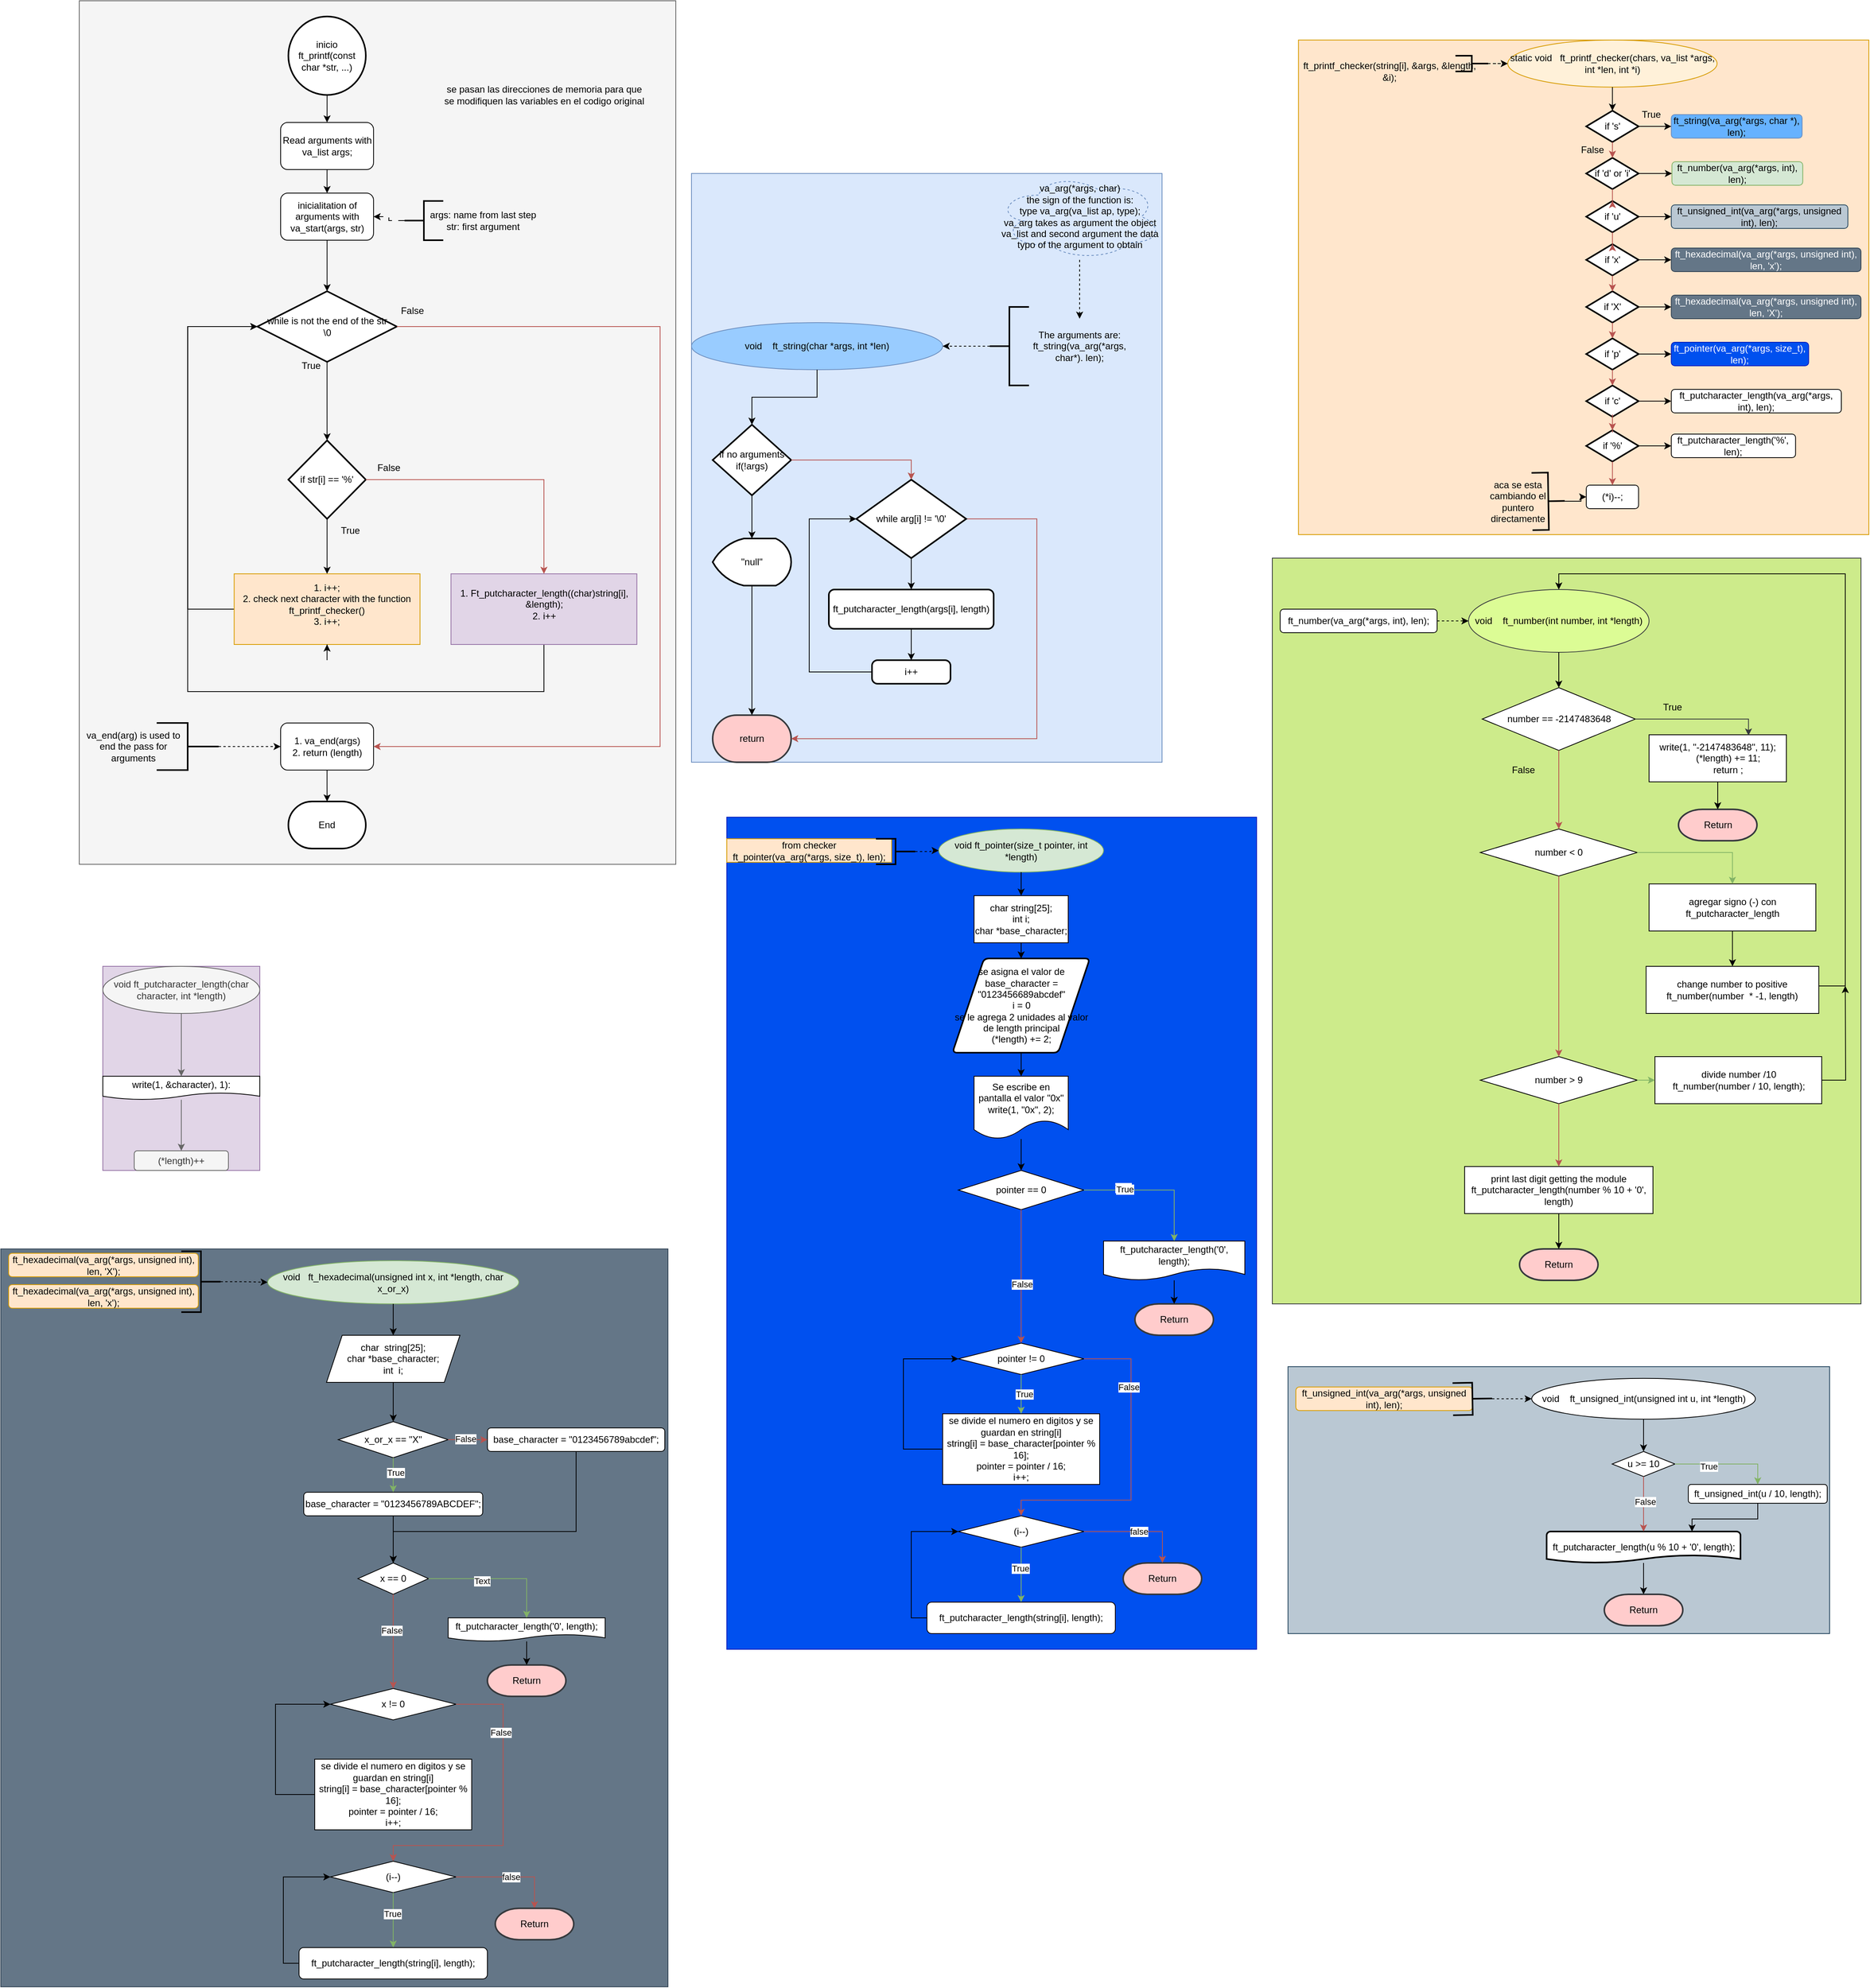 <mxfile version="21.6.6" type="github">
  <diagram id="C5RBs43oDa-KdzZeNtuy" name="Page-1">
    <mxGraphModel dx="2778" dy="1830" grid="1" gridSize="10" guides="1" tooltips="1" connect="1" arrows="1" fold="1" page="1" pageScale="1" pageWidth="827" pageHeight="1169" math="0" shadow="0">
      <root>
        <mxCell id="WIyWlLk6GJQsqaUBKTNV-0" />
        <mxCell id="WIyWlLk6GJQsqaUBKTNV-1" parent="WIyWlLk6GJQsqaUBKTNV-0" />
        <mxCell id="30GPN8XgoAUHvCBVAkMa-102" value="" style="group;fillColor=#dae8fc;strokeColor=#6c8ebf;" parent="WIyWlLk6GJQsqaUBKTNV-1" vertex="1" connectable="0">
          <mxGeometry x="-40" y="180" width="599.5" height="750" as="geometry" />
        </mxCell>
        <mxCell id="30GPN8XgoAUHvCBVAkMa-64" value="&lt;div&gt;void&amp;nbsp;&amp;nbsp;&amp;nbsp; ft_string(char *args, int *len)&lt;/div&gt;" style="ellipse;;whiteSpace=wrap;html=1;fillColor=#99CCFF;strokeColor=#6c8ebf;gradientColor=none;" parent="30GPN8XgoAUHvCBVAkMa-102" vertex="1">
          <mxGeometry y="190" width="320" height="60" as="geometry" />
        </mxCell>
        <mxCell id="30GPN8XgoAUHvCBVAkMa-67" style="edgeStyle=orthogonalEdgeStyle;rounded=0;orthogonalLoop=1;jettySize=auto;html=1;dashed=1;" parent="30GPN8XgoAUHvCBVAkMa-102" source="30GPN8XgoAUHvCBVAkMa-65" target="30GPN8XgoAUHvCBVAkMa-64" edge="1">
          <mxGeometry relative="1" as="geometry" />
        </mxCell>
        <mxCell id="30GPN8XgoAUHvCBVAkMa-65" value="" style="strokeWidth=2;html=1;shape=mxgraph.flowchart.annotation_2;align=left;labelPosition=right;pointerEvents=1;" parent="30GPN8XgoAUHvCBVAkMa-102" vertex="1">
          <mxGeometry x="380" y="170" width="50" height="100" as="geometry" />
        </mxCell>
        <mxCell id="30GPN8XgoAUHvCBVAkMa-66" value="The arguments are:&lt;br&gt;ft_string(va_arg(*args, char*). len);" style="text;html=1;strokeColor=none;fillColor=none;align=center;verticalAlign=middle;whiteSpace=wrap;rounded=0;" parent="30GPN8XgoAUHvCBVAkMa-102" vertex="1">
          <mxGeometry x="420" y="185" width="149" height="70" as="geometry" />
        </mxCell>
        <mxCell id="30GPN8XgoAUHvCBVAkMa-69" style="edgeStyle=orthogonalEdgeStyle;rounded=0;orthogonalLoop=1;jettySize=auto;html=1;dashed=1;" parent="30GPN8XgoAUHvCBVAkMa-102" source="30GPN8XgoAUHvCBVAkMa-68" target="30GPN8XgoAUHvCBVAkMa-66" edge="1">
          <mxGeometry relative="1" as="geometry" />
        </mxCell>
        <mxCell id="30GPN8XgoAUHvCBVAkMa-68" value="va_arg(*args, char)&lt;br&gt;the sign of the function is:&lt;br&gt;type va_arg(va_list ap, type);&lt;br&gt;va_arg takes as argument the object va_list and second argument the data typo of the argument to obtain&lt;br&gt; " style="ellipse;shape=cloud;whiteSpace=wrap;html=1;fillColor=#dae8fc;strokeColor=#6c8ebf;dashed=1;" parent="30GPN8XgoAUHvCBVAkMa-102" vertex="1">
          <mxGeometry x="389.5" width="210" height="110" as="geometry" />
        </mxCell>
        <mxCell id="30GPN8XgoAUHvCBVAkMa-76" value="if no arguments&lt;br&gt;if(!args)" style="strokeWidth=2;html=1;shape=mxgraph.flowchart.decision;whiteSpace=wrap;" parent="30GPN8XgoAUHvCBVAkMa-102" vertex="1">
          <mxGeometry x="27" y="320" width="100" height="90" as="geometry" />
        </mxCell>
        <mxCell id="30GPN8XgoAUHvCBVAkMa-96" style="edgeStyle=orthogonalEdgeStyle;rounded=0;orthogonalLoop=1;jettySize=auto;html=1;entryX=0.5;entryY=0;entryDx=0;entryDy=0;entryPerimeter=0;" parent="30GPN8XgoAUHvCBVAkMa-102" source="30GPN8XgoAUHvCBVAkMa-64" target="30GPN8XgoAUHvCBVAkMa-76" edge="1">
          <mxGeometry relative="1" as="geometry" />
        </mxCell>
        <mxCell id="30GPN8XgoAUHvCBVAkMa-78" value="&quot;null&quot;" style="strokeWidth=2;html=1;shape=mxgraph.flowchart.display;whiteSpace=wrap;" parent="30GPN8XgoAUHvCBVAkMa-102" vertex="1">
          <mxGeometry x="27" y="465" width="100" height="60" as="geometry" />
        </mxCell>
        <mxCell id="30GPN8XgoAUHvCBVAkMa-84" style="edgeStyle=orthogonalEdgeStyle;rounded=0;orthogonalLoop=1;jettySize=auto;html=1;" parent="30GPN8XgoAUHvCBVAkMa-102" source="30GPN8XgoAUHvCBVAkMa-76" target="30GPN8XgoAUHvCBVAkMa-78" edge="1">
          <mxGeometry relative="1" as="geometry" />
        </mxCell>
        <mxCell id="30GPN8XgoAUHvCBVAkMa-80" value="return" style="strokeWidth=2;html=1;shape=mxgraph.flowchart.terminator;whiteSpace=wrap;fillColor=#ffcccc;strokeColor=#36393d;" parent="30GPN8XgoAUHvCBVAkMa-102" vertex="1">
          <mxGeometry x="27" y="690" width="100" height="60" as="geometry" />
        </mxCell>
        <mxCell id="30GPN8XgoAUHvCBVAkMa-81" style="edgeStyle=orthogonalEdgeStyle;rounded=0;orthogonalLoop=1;jettySize=auto;html=1;entryX=0.5;entryY=0;entryDx=0;entryDy=0;entryPerimeter=0;" parent="30GPN8XgoAUHvCBVAkMa-102" source="30GPN8XgoAUHvCBVAkMa-78" target="30GPN8XgoAUHvCBVAkMa-80" edge="1">
          <mxGeometry relative="1" as="geometry" />
        </mxCell>
        <mxCell id="30GPN8XgoAUHvCBVAkMa-95" style="edgeStyle=orthogonalEdgeStyle;rounded=0;orthogonalLoop=1;jettySize=auto;html=1;entryX=1;entryY=0.5;entryDx=0;entryDy=0;entryPerimeter=0;fillColor=#f8cecc;strokeColor=#b85450;" parent="30GPN8XgoAUHvCBVAkMa-102" source="30GPN8XgoAUHvCBVAkMa-83" target="30GPN8XgoAUHvCBVAkMa-80" edge="1">
          <mxGeometry relative="1" as="geometry">
            <Array as="points">
              <mxPoint x="440" y="440" />
              <mxPoint x="440" y="720" />
            </Array>
          </mxGeometry>
        </mxCell>
        <mxCell id="30GPN8XgoAUHvCBVAkMa-83" value="while arg[i] != &#39;\0&#39;" style="strokeWidth=2;html=1;shape=mxgraph.flowchart.decision;whiteSpace=wrap;" parent="30GPN8XgoAUHvCBVAkMa-102" vertex="1">
          <mxGeometry x="210" y="390" width="140" height="100" as="geometry" />
        </mxCell>
        <mxCell id="30GPN8XgoAUHvCBVAkMa-94" style="edgeStyle=orthogonalEdgeStyle;rounded=0;orthogonalLoop=1;jettySize=auto;html=1;entryX=0.5;entryY=0;entryDx=0;entryDy=0;entryPerimeter=0;fillColor=#f8cecc;strokeColor=#b85450;" parent="30GPN8XgoAUHvCBVAkMa-102" source="30GPN8XgoAUHvCBVAkMa-76" target="30GPN8XgoAUHvCBVAkMa-83" edge="1">
          <mxGeometry relative="1" as="geometry" />
        </mxCell>
        <mxCell id="30GPN8XgoAUHvCBVAkMa-87" value="ft_putcharacter_length(args[i], length)" style="rounded=1;whiteSpace=wrap;html=1;absoluteArcSize=1;arcSize=14;strokeWidth=2;" parent="30GPN8XgoAUHvCBVAkMa-102" vertex="1">
          <mxGeometry x="175" y="530" width="210" height="50" as="geometry" />
        </mxCell>
        <mxCell id="30GPN8XgoAUHvCBVAkMa-90" style="edgeStyle=orthogonalEdgeStyle;rounded=0;orthogonalLoop=1;jettySize=auto;html=1;entryX=0.5;entryY=0;entryDx=0;entryDy=0;" parent="30GPN8XgoAUHvCBVAkMa-102" source="30GPN8XgoAUHvCBVAkMa-83" target="30GPN8XgoAUHvCBVAkMa-87" edge="1">
          <mxGeometry relative="1" as="geometry" />
        </mxCell>
        <mxCell id="30GPN8XgoAUHvCBVAkMa-92" style="edgeStyle=orthogonalEdgeStyle;rounded=0;orthogonalLoop=1;jettySize=auto;html=1;entryX=0;entryY=0.5;entryDx=0;entryDy=0;entryPerimeter=0;" parent="30GPN8XgoAUHvCBVAkMa-102" source="30GPN8XgoAUHvCBVAkMa-89" target="30GPN8XgoAUHvCBVAkMa-83" edge="1">
          <mxGeometry relative="1" as="geometry">
            <Array as="points">
              <mxPoint x="150" y="635" />
              <mxPoint x="150" y="440" />
            </Array>
          </mxGeometry>
        </mxCell>
        <mxCell id="30GPN8XgoAUHvCBVAkMa-89" value="i++" style="rounded=1;whiteSpace=wrap;html=1;absoluteArcSize=1;arcSize=14;strokeWidth=2;" parent="30GPN8XgoAUHvCBVAkMa-102" vertex="1">
          <mxGeometry x="230" y="620" width="100" height="30" as="geometry" />
        </mxCell>
        <mxCell id="30GPN8XgoAUHvCBVAkMa-91" style="edgeStyle=orthogonalEdgeStyle;rounded=0;orthogonalLoop=1;jettySize=auto;html=1;" parent="30GPN8XgoAUHvCBVAkMa-102" source="30GPN8XgoAUHvCBVAkMa-87" target="30GPN8XgoAUHvCBVAkMa-89" edge="1">
          <mxGeometry relative="1" as="geometry" />
        </mxCell>
        <mxCell id="tM8ak8PDvHJ2QCeekgc_-8" value="" style="group;fillColor=#e1d5e7;strokeColor=#9673a6;" vertex="1" connectable="0" parent="WIyWlLk6GJQsqaUBKTNV-1">
          <mxGeometry x="-790" y="1190" width="200" height="260" as="geometry" />
        </mxCell>
        <mxCell id="tM8ak8PDvHJ2QCeekgc_-3" value="&lt;div&gt;void ft_putcharacter_length(char character, int *length)&lt;/div&gt;" style="ellipse;;whiteSpace=wrap;html=1;fillColor=#f5f5f5;strokeColor=#666666;fontColor=#333333;" vertex="1" parent="tM8ak8PDvHJ2QCeekgc_-8">
          <mxGeometry width="200" height="60" as="geometry" />
        </mxCell>
        <mxCell id="tM8ak8PDvHJ2QCeekgc_-4" value="write(1, &amp;amp;character), 1):" style="shape=document;whiteSpace=wrap;html=1;boundedLbl=1;" vertex="1" parent="tM8ak8PDvHJ2QCeekgc_-8">
          <mxGeometry y="140" width="200" height="30" as="geometry" />
        </mxCell>
        <mxCell id="tM8ak8PDvHJ2QCeekgc_-5" value="" style="edgeStyle=orthogonalEdgeStyle;rounded=0;orthogonalLoop=1;jettySize=auto;html=1;fillColor=#f5f5f5;strokeColor=#666666;" edge="1" parent="tM8ak8PDvHJ2QCeekgc_-8" source="tM8ak8PDvHJ2QCeekgc_-3" target="tM8ak8PDvHJ2QCeekgc_-4">
          <mxGeometry relative="1" as="geometry" />
        </mxCell>
        <mxCell id="tM8ak8PDvHJ2QCeekgc_-6" value="(*length)++" style="whiteSpace=wrap;html=1;fillColor=#f5f5f5;strokeColor=#666666;rounded=1;fontColor=#333333;" vertex="1" parent="tM8ak8PDvHJ2QCeekgc_-8">
          <mxGeometry x="40" y="235" width="120" height="25" as="geometry" />
        </mxCell>
        <mxCell id="tM8ak8PDvHJ2QCeekgc_-7" value="" style="edgeStyle=orthogonalEdgeStyle;rounded=0;orthogonalLoop=1;jettySize=auto;html=1;fillColor=#f5f5f5;strokeColor=#666666;" edge="1" parent="tM8ak8PDvHJ2QCeekgc_-8" source="tM8ak8PDvHJ2QCeekgc_-4" target="tM8ak8PDvHJ2QCeekgc_-6">
          <mxGeometry relative="1" as="geometry" />
        </mxCell>
        <mxCell id="tM8ak8PDvHJ2QCeekgc_-46" value="" style="group" vertex="1" connectable="0" parent="WIyWlLk6GJQsqaUBKTNV-1">
          <mxGeometry x="700" y="670" width="750" height="950" as="geometry" />
        </mxCell>
        <mxCell id="tM8ak8PDvHJ2QCeekgc_-40" value="" style="group;fillColor=#cdeb8b;strokeColor=#36393d;container=0;" vertex="1" connectable="0" parent="tM8ak8PDvHJ2QCeekgc_-46">
          <mxGeometry width="750" height="950" as="geometry" />
        </mxCell>
        <mxCell id="tM8ak8PDvHJ2QCeekgc_-0" value="ft_number(va_arg(*args, int), len);" style="rounded=1;whiteSpace=wrap;html=1;" vertex="1" parent="tM8ak8PDvHJ2QCeekgc_-46">
          <mxGeometry x="10" y="65" width="200" height="30" as="geometry" />
        </mxCell>
        <mxCell id="tM8ak8PDvHJ2QCeekgc_-11" value="void&amp;nbsp;&amp;nbsp;&amp;nbsp; ft_number(int number, int *length)" style="ellipse;whiteSpace=wrap;html=1;fillColor=#DCFC95;strokeColor=#36393d;" vertex="1" parent="tM8ak8PDvHJ2QCeekgc_-46">
          <mxGeometry x="250" y="40" width="230" height="80" as="geometry" />
        </mxCell>
        <mxCell id="tM8ak8PDvHJ2QCeekgc_-12" style="edgeStyle=orthogonalEdgeStyle;rounded=0;orthogonalLoop=1;jettySize=auto;html=1;dashed=1;" edge="1" parent="tM8ak8PDvHJ2QCeekgc_-46" source="tM8ak8PDvHJ2QCeekgc_-0" target="tM8ak8PDvHJ2QCeekgc_-11">
          <mxGeometry relative="1" as="geometry" />
        </mxCell>
        <mxCell id="tM8ak8PDvHJ2QCeekgc_-13" value="number == -2147483648" style="rhombus;whiteSpace=wrap;html=1;" vertex="1" parent="tM8ak8PDvHJ2QCeekgc_-46">
          <mxGeometry x="267.5" y="165" width="195" height="80" as="geometry" />
        </mxCell>
        <mxCell id="tM8ak8PDvHJ2QCeekgc_-14" value="" style="edgeStyle=orthogonalEdgeStyle;rounded=0;orthogonalLoop=1;jettySize=auto;html=1;" edge="1" parent="tM8ak8PDvHJ2QCeekgc_-46" source="tM8ak8PDvHJ2QCeekgc_-11" target="tM8ak8PDvHJ2QCeekgc_-13">
          <mxGeometry relative="1" as="geometry" />
        </mxCell>
        <mxCell id="tM8ak8PDvHJ2QCeekgc_-16" value="write(1, &quot;-2147483648&quot;, 11);&lt;br&gt;&amp;nbsp;&amp;nbsp; &amp;nbsp;&amp;nbsp;&amp;nbsp;&amp;nbsp; (*length) += 11;&lt;br&gt;&amp;nbsp;&amp;nbsp; &amp;nbsp;&amp;nbsp;&amp;nbsp;&amp;nbsp; return ;" style="whiteSpace=wrap;html=1;" vertex="1" parent="tM8ak8PDvHJ2QCeekgc_-46">
          <mxGeometry x="480" y="225" width="175" height="60" as="geometry" />
        </mxCell>
        <mxCell id="tM8ak8PDvHJ2QCeekgc_-41" style="edgeStyle=orthogonalEdgeStyle;rounded=0;orthogonalLoop=1;jettySize=auto;html=1;entryX=0.724;entryY=0.016;entryDx=0;entryDy=0;entryPerimeter=0;fillColor=#cdeb8b;strokeColor=#36393d;" edge="1" parent="tM8ak8PDvHJ2QCeekgc_-46" source="tM8ak8PDvHJ2QCeekgc_-13" target="tM8ak8PDvHJ2QCeekgc_-16">
          <mxGeometry relative="1" as="geometry" />
        </mxCell>
        <mxCell id="tM8ak8PDvHJ2QCeekgc_-21" value="number &amp;lt; 0" style="rhombus;whiteSpace=wrap;html=1;" vertex="1" parent="tM8ak8PDvHJ2QCeekgc_-46">
          <mxGeometry x="265" y="345" width="200" height="60" as="geometry" />
        </mxCell>
        <mxCell id="tM8ak8PDvHJ2QCeekgc_-22" value="" style="edgeStyle=orthogonalEdgeStyle;rounded=0;orthogonalLoop=1;jettySize=auto;html=1;fillColor=#f8cecc;strokeColor=#b85450;" edge="1" parent="tM8ak8PDvHJ2QCeekgc_-46" source="tM8ak8PDvHJ2QCeekgc_-13" target="tM8ak8PDvHJ2QCeekgc_-21">
          <mxGeometry relative="1" as="geometry" />
        </mxCell>
        <mxCell id="tM8ak8PDvHJ2QCeekgc_-24" value="agregar signo (-) con ft_putcharacter_length" style="whiteSpace=wrap;html=1;" vertex="1" parent="tM8ak8PDvHJ2QCeekgc_-46">
          <mxGeometry x="480" y="415" width="212.5" height="60" as="geometry" />
        </mxCell>
        <mxCell id="tM8ak8PDvHJ2QCeekgc_-25" value="" style="edgeStyle=orthogonalEdgeStyle;rounded=0;orthogonalLoop=1;jettySize=auto;html=1;fillColor=#d5e8d4;strokeColor=#82b366;" edge="1" parent="tM8ak8PDvHJ2QCeekgc_-46" source="tM8ak8PDvHJ2QCeekgc_-21" target="tM8ak8PDvHJ2QCeekgc_-24">
          <mxGeometry relative="1" as="geometry" />
        </mxCell>
        <mxCell id="tM8ak8PDvHJ2QCeekgc_-28" style="edgeStyle=orthogonalEdgeStyle;rounded=0;orthogonalLoop=1;jettySize=auto;html=1;entryX=0.5;entryY=0;entryDx=0;entryDy=0;" edge="1" parent="tM8ak8PDvHJ2QCeekgc_-46" source="tM8ak8PDvHJ2QCeekgc_-26" target="tM8ak8PDvHJ2QCeekgc_-11">
          <mxGeometry relative="1" as="geometry">
            <Array as="points">
              <mxPoint x="730" y="545" />
              <mxPoint x="730" y="20" />
              <mxPoint x="365" y="20" />
            </Array>
          </mxGeometry>
        </mxCell>
        <mxCell id="tM8ak8PDvHJ2QCeekgc_-26" value="change number to positive&lt;br&gt;ft_number(number&amp;nbsp; * -1, length)" style="whiteSpace=wrap;html=1;" vertex="1" parent="tM8ak8PDvHJ2QCeekgc_-46">
          <mxGeometry x="476.25" y="520" width="220" height="60" as="geometry" />
        </mxCell>
        <mxCell id="tM8ak8PDvHJ2QCeekgc_-27" value="" style="edgeStyle=orthogonalEdgeStyle;rounded=0;orthogonalLoop=1;jettySize=auto;html=1;" edge="1" parent="tM8ak8PDvHJ2QCeekgc_-46" source="tM8ak8PDvHJ2QCeekgc_-24" target="tM8ak8PDvHJ2QCeekgc_-26">
          <mxGeometry relative="1" as="geometry" />
        </mxCell>
        <mxCell id="tM8ak8PDvHJ2QCeekgc_-30" value="number &amp;gt; 9" style="rhombus;whiteSpace=wrap;html=1;" vertex="1" parent="tM8ak8PDvHJ2QCeekgc_-46">
          <mxGeometry x="265" y="635" width="200" height="60" as="geometry" />
        </mxCell>
        <mxCell id="tM8ak8PDvHJ2QCeekgc_-31" value="" style="edgeStyle=orthogonalEdgeStyle;rounded=0;orthogonalLoop=1;jettySize=auto;html=1;fillColor=#f8cecc;strokeColor=#b85450;" edge="1" parent="tM8ak8PDvHJ2QCeekgc_-46" source="tM8ak8PDvHJ2QCeekgc_-21" target="tM8ak8PDvHJ2QCeekgc_-30">
          <mxGeometry relative="1" as="geometry" />
        </mxCell>
        <mxCell id="tM8ak8PDvHJ2QCeekgc_-34" style="edgeStyle=orthogonalEdgeStyle;rounded=0;orthogonalLoop=1;jettySize=auto;html=1;" edge="1" parent="tM8ak8PDvHJ2QCeekgc_-46" source="tM8ak8PDvHJ2QCeekgc_-32">
          <mxGeometry relative="1" as="geometry">
            <mxPoint x="730" y="545" as="targetPoint" />
          </mxGeometry>
        </mxCell>
        <mxCell id="tM8ak8PDvHJ2QCeekgc_-32" value="divide number /10&lt;br&gt;ft_number(number / 10, length);" style="whiteSpace=wrap;html=1;" vertex="1" parent="tM8ak8PDvHJ2QCeekgc_-46">
          <mxGeometry x="487.5" y="635" width="212.5" height="60" as="geometry" />
        </mxCell>
        <mxCell id="tM8ak8PDvHJ2QCeekgc_-33" value="" style="edgeStyle=orthogonalEdgeStyle;rounded=0;orthogonalLoop=1;jettySize=auto;html=1;fillColor=#d5e8d4;strokeColor=#82b366;" edge="1" parent="tM8ak8PDvHJ2QCeekgc_-46" source="tM8ak8PDvHJ2QCeekgc_-30" target="tM8ak8PDvHJ2QCeekgc_-32">
          <mxGeometry relative="1" as="geometry" />
        </mxCell>
        <mxCell id="tM8ak8PDvHJ2QCeekgc_-36" value="print last digit getting the module&lt;br&gt;ft_putcharacter_length(number % 10 + &#39;0&#39;, length)" style="whiteSpace=wrap;html=1;" vertex="1" parent="tM8ak8PDvHJ2QCeekgc_-46">
          <mxGeometry x="245" y="775" width="240" height="60" as="geometry" />
        </mxCell>
        <mxCell id="tM8ak8PDvHJ2QCeekgc_-37" value="" style="edgeStyle=orthogonalEdgeStyle;rounded=0;orthogonalLoop=1;jettySize=auto;html=1;fillColor=#f8cecc;strokeColor=#b85450;" edge="1" parent="tM8ak8PDvHJ2QCeekgc_-46" source="tM8ak8PDvHJ2QCeekgc_-30" target="tM8ak8PDvHJ2QCeekgc_-36">
          <mxGeometry relative="1" as="geometry" />
        </mxCell>
        <mxCell id="tM8ak8PDvHJ2QCeekgc_-38" value="True" style="text;html=1;strokeColor=none;fillColor=none;align=center;verticalAlign=middle;whiteSpace=wrap;rounded=0;" vertex="1" parent="tM8ak8PDvHJ2QCeekgc_-46">
          <mxGeometry x="480" y="175" width="60" height="30" as="geometry" />
        </mxCell>
        <mxCell id="tM8ak8PDvHJ2QCeekgc_-39" value="False" style="text;html=1;strokeColor=none;fillColor=none;align=center;verticalAlign=middle;whiteSpace=wrap;rounded=0;" vertex="1" parent="tM8ak8PDvHJ2QCeekgc_-46">
          <mxGeometry x="290" y="255" width="60" height="30" as="geometry" />
        </mxCell>
        <mxCell id="tM8ak8PDvHJ2QCeekgc_-42" value="Return" style="strokeWidth=2;html=1;shape=mxgraph.flowchart.terminator;whiteSpace=wrap;fillColor=#ffcccc;strokeColor=#36393d;" vertex="1" parent="tM8ak8PDvHJ2QCeekgc_-46">
          <mxGeometry x="517.5" y="320" width="100" height="40" as="geometry" />
        </mxCell>
        <mxCell id="tM8ak8PDvHJ2QCeekgc_-43" style="edgeStyle=orthogonalEdgeStyle;rounded=0;orthogonalLoop=1;jettySize=auto;html=1;" edge="1" parent="tM8ak8PDvHJ2QCeekgc_-46" source="tM8ak8PDvHJ2QCeekgc_-16" target="tM8ak8PDvHJ2QCeekgc_-42">
          <mxGeometry relative="1" as="geometry" />
        </mxCell>
        <mxCell id="tM8ak8PDvHJ2QCeekgc_-44" value="Return" style="strokeWidth=2;html=1;shape=mxgraph.flowchart.terminator;whiteSpace=wrap;fillColor=#ffcccc;strokeColor=#36393d;" vertex="1" parent="tM8ak8PDvHJ2QCeekgc_-46">
          <mxGeometry x="315" y="880" width="100" height="40" as="geometry" />
        </mxCell>
        <mxCell id="tM8ak8PDvHJ2QCeekgc_-45" style="edgeStyle=orthogonalEdgeStyle;rounded=0;orthogonalLoop=1;jettySize=auto;html=1;" edge="1" parent="tM8ak8PDvHJ2QCeekgc_-46" source="tM8ak8PDvHJ2QCeekgc_-36" target="tM8ak8PDvHJ2QCeekgc_-44">
          <mxGeometry relative="1" as="geometry" />
        </mxCell>
        <mxCell id="tM8ak8PDvHJ2QCeekgc_-54" value="" style="group" vertex="1" connectable="0" parent="WIyWlLk6GJQsqaUBKTNV-1">
          <mxGeometry x="-820" y="-40" width="760" height="1100" as="geometry" />
        </mxCell>
        <mxCell id="tM8ak8PDvHJ2QCeekgc_-1" value="" style="group;fillColor=#f5f5f5;fontColor=#333333;strokeColor=#666666;container=0;" vertex="1" connectable="0" parent="tM8ak8PDvHJ2QCeekgc_-54">
          <mxGeometry width="760" height="1100" as="geometry" />
        </mxCell>
        <mxCell id="30GPN8XgoAUHvCBVAkMa-0" value="&lt;div&gt;Read arguments with va_list args;&lt;br&gt;&lt;/div&gt;" style="rounded=1;whiteSpace=wrap;html=1;" parent="tM8ak8PDvHJ2QCeekgc_-54" vertex="1">
          <mxGeometry x="256.533" y="155" width="118.4" height="60" as="geometry" />
        </mxCell>
        <mxCell id="30GPN8XgoAUHvCBVAkMa-3" value="inicialitation of arguments with&lt;br&gt;va_start(args, str)" style="rounded=1;whiteSpace=wrap;html=1;" parent="tM8ak8PDvHJ2QCeekgc_-54" vertex="1">
          <mxGeometry x="256.533" y="245" width="118.4" height="60" as="geometry" />
        </mxCell>
        <mxCell id="30GPN8XgoAUHvCBVAkMa-12" style="edgeStyle=orthogonalEdgeStyle;rounded=0;orthogonalLoop=1;jettySize=auto;html=1;entryX=0.5;entryY=0;entryDx=0;entryDy=0;" parent="tM8ak8PDvHJ2QCeekgc_-54" source="30GPN8XgoAUHvCBVAkMa-0" target="30GPN8XgoAUHvCBVAkMa-3" edge="1">
          <mxGeometry relative="1" as="geometry" />
        </mxCell>
        <mxCell id="30GPN8XgoAUHvCBVAkMa-7" value="" style="group" parent="tM8ak8PDvHJ2QCeekgc_-54" vertex="1" connectable="0">
          <mxGeometry x="414.4" y="255" width="177.6" height="50" as="geometry" />
        </mxCell>
        <mxCell id="30GPN8XgoAUHvCBVAkMa-4" value="" style="strokeWidth=2;html=1;shape=mxgraph.flowchart.annotation_2;align=left;labelPosition=right;pointerEvents=1;" parent="30GPN8XgoAUHvCBVAkMa-7" vertex="1">
          <mxGeometry width="49.333" height="50" as="geometry" />
        </mxCell>
        <mxCell id="30GPN8XgoAUHvCBVAkMa-5" value="&lt;div&gt;args: name from last step&lt;/div&gt;&lt;div&gt;str: first argument&lt;/div&gt;" style="text;html=1;align=center;verticalAlign=middle;resizable=0;points=[];autosize=1;strokeColor=none;fillColor=none;" parent="30GPN8XgoAUHvCBVAkMa-7" vertex="1">
          <mxGeometry x="19.733" y="5" width="160" height="40" as="geometry" />
        </mxCell>
        <mxCell id="30GPN8XgoAUHvCBVAkMa-10" style="edgeStyle=orthogonalEdgeStyle;rounded=0;orthogonalLoop=1;jettySize=auto;html=1;entryX=1;entryY=0.5;entryDx=0;entryDy=0;dashed=1;dashPattern=8 8;" parent="tM8ak8PDvHJ2QCeekgc_-54" source="30GPN8XgoAUHvCBVAkMa-4" target="30GPN8XgoAUHvCBVAkMa-3" edge="1">
          <mxGeometry relative="1" as="geometry" />
        </mxCell>
        <mxCell id="30GPN8XgoAUHvCBVAkMa-22" value="" style="edgeStyle=orthogonalEdgeStyle;rounded=0;orthogonalLoop=1;jettySize=auto;html=1;" parent="tM8ak8PDvHJ2QCeekgc_-54" source="30GPN8XgoAUHvCBVAkMa-15" edge="1">
          <mxGeometry relative="1" as="geometry">
            <mxPoint x="315.733" y="560" as="targetPoint" />
          </mxGeometry>
        </mxCell>
        <mxCell id="30GPN8XgoAUHvCBVAkMa-15" value="&lt;div&gt;while is not the end of the str&lt;br&gt;\0&lt;br&gt;&lt;/div&gt;" style="strokeWidth=2;html=1;shape=mxgraph.flowchart.decision;whiteSpace=wrap;" parent="tM8ak8PDvHJ2QCeekgc_-54" vertex="1">
          <mxGeometry x="226.933" y="370" width="177.6" height="90" as="geometry" />
        </mxCell>
        <mxCell id="30GPN8XgoAUHvCBVAkMa-33" style="edgeStyle=orthogonalEdgeStyle;rounded=0;orthogonalLoop=1;jettySize=auto;html=1;entryX=0.5;entryY=0;entryDx=0;entryDy=0;entryPerimeter=0;" parent="tM8ak8PDvHJ2QCeekgc_-54" source="30GPN8XgoAUHvCBVAkMa-3" target="30GPN8XgoAUHvCBVAkMa-15" edge="1">
          <mxGeometry relative="1" as="geometry" />
        </mxCell>
        <mxCell id="30GPN8XgoAUHvCBVAkMa-26" value="&lt;div&gt;1. va_end(args)&lt;/div&gt;&lt;div&gt;2. return (length)&lt;br&gt;&lt;/div&gt;" style="rounded=1;whiteSpace=wrap;html=1;" parent="tM8ak8PDvHJ2QCeekgc_-54" vertex="1">
          <mxGeometry x="256.533" y="920" width="118.4" height="60" as="geometry" />
        </mxCell>
        <mxCell id="30GPN8XgoAUHvCBVAkMa-29" style="edgeStyle=orthogonalEdgeStyle;rounded=0;orthogonalLoop=1;jettySize=auto;html=1;entryX=1;entryY=0.5;entryDx=0;entryDy=0;fillColor=#f8cecc;strokeColor=#b85450;exitX=1;exitY=0.5;exitDx=0;exitDy=0;exitPerimeter=0;" parent="tM8ak8PDvHJ2QCeekgc_-54" source="30GPN8XgoAUHvCBVAkMa-15" target="30GPN8XgoAUHvCBVAkMa-26" edge="1">
          <mxGeometry relative="1" as="geometry">
            <Array as="points">
              <mxPoint x="740" y="415" />
              <mxPoint x="740" y="950" />
            </Array>
          </mxGeometry>
        </mxCell>
        <mxCell id="30GPN8XgoAUHvCBVAkMa-31" value="&lt;div&gt;False&lt;/div&gt;" style="text;html=1;strokeColor=none;fillColor=none;align=center;verticalAlign=middle;whiteSpace=wrap;rounded=0;" parent="tM8ak8PDvHJ2QCeekgc_-54" vertex="1">
          <mxGeometry x="394.667" y="380" width="59.2" height="30" as="geometry" />
        </mxCell>
        <mxCell id="30GPN8XgoAUHvCBVAkMa-32" value="True" style="text;html=1;strokeColor=none;fillColor=none;align=center;verticalAlign=middle;whiteSpace=wrap;rounded=0;" parent="tM8ak8PDvHJ2QCeekgc_-54" vertex="1">
          <mxGeometry x="266.4" y="450" width="59.2" height="30" as="geometry" />
        </mxCell>
        <mxCell id="30GPN8XgoAUHvCBVAkMa-34" value="&amp;nbsp;" style="text;whiteSpace=wrap;html=1;" parent="tM8ak8PDvHJ2QCeekgc_-54" vertex="1">
          <mxGeometry x="690.667" y="680" width="39.467" height="40" as="geometry" />
        </mxCell>
        <mxCell id="30GPN8XgoAUHvCBVAkMa-35" value="if str[i] == &#39;%&#39;" style="strokeWidth=2;html=1;shape=mxgraph.flowchart.decision;whiteSpace=wrap;" parent="tM8ak8PDvHJ2QCeekgc_-54" vertex="1">
          <mxGeometry x="266.4" y="560" width="98.667" height="100" as="geometry" />
        </mxCell>
        <mxCell id="30GPN8XgoAUHvCBVAkMa-52" style="edgeStyle=orthogonalEdgeStyle;rounded=0;orthogonalLoop=1;jettySize=auto;html=1;entryX=0;entryY=0.5;entryDx=0;entryDy=0;entryPerimeter=0;" parent="tM8ak8PDvHJ2QCeekgc_-54" source="30GPN8XgoAUHvCBVAkMa-36" target="30GPN8XgoAUHvCBVAkMa-15" edge="1">
          <mxGeometry relative="1" as="geometry">
            <Array as="points">
              <mxPoint x="138.133" y="775" />
              <mxPoint x="138.133" y="415" />
            </Array>
          </mxGeometry>
        </mxCell>
        <mxCell id="30GPN8XgoAUHvCBVAkMa-36" value="1. i++;&lt;br&gt;2. check next character with the function ft_printf_checker()&lt;br&gt;3. i++;&lt;br&gt;&lt;ol&gt;&lt;/ol&gt;" style="rounded=0;whiteSpace=wrap;html=1;fillColor=#ffe6cc;strokeColor=#d79b00;" parent="tM8ak8PDvHJ2QCeekgc_-54" vertex="1">
          <mxGeometry x="197.333" y="730" width="236.8" height="90" as="geometry" />
        </mxCell>
        <mxCell id="30GPN8XgoAUHvCBVAkMa-47" style="edgeStyle=orthogonalEdgeStyle;rounded=0;orthogonalLoop=1;jettySize=auto;html=1;exitX=0.5;exitY=1;exitDx=0;exitDy=0;exitPerimeter=0;entryX=0.5;entryY=0;entryDx=0;entryDy=0;" parent="tM8ak8PDvHJ2QCeekgc_-54" source="30GPN8XgoAUHvCBVAkMa-35" target="30GPN8XgoAUHvCBVAkMa-36" edge="1">
          <mxGeometry relative="1" as="geometry" />
        </mxCell>
        <mxCell id="30GPN8XgoAUHvCBVAkMa-37" style="edgeStyle=orthogonalEdgeStyle;rounded=0;orthogonalLoop=1;jettySize=auto;html=1;exitX=0.5;exitY=1;exitDx=0;exitDy=0;" parent="tM8ak8PDvHJ2QCeekgc_-54" source="30GPN8XgoAUHvCBVAkMa-36" target="30GPN8XgoAUHvCBVAkMa-36" edge="1">
          <mxGeometry relative="1" as="geometry" />
        </mxCell>
        <mxCell id="30GPN8XgoAUHvCBVAkMa-56" style="edgeStyle=orthogonalEdgeStyle;rounded=0;orthogonalLoop=1;jettySize=auto;html=1;entryX=0;entryY=0.5;entryDx=0;entryDy=0;entryPerimeter=0;" parent="tM8ak8PDvHJ2QCeekgc_-54" source="30GPN8XgoAUHvCBVAkMa-38" target="30GPN8XgoAUHvCBVAkMa-15" edge="1">
          <mxGeometry relative="1" as="geometry">
            <Array as="points">
              <mxPoint x="592" y="880" />
              <mxPoint x="138.133" y="880" />
              <mxPoint x="138.133" y="415" />
            </Array>
          </mxGeometry>
        </mxCell>
        <mxCell id="30GPN8XgoAUHvCBVAkMa-38" value="1. Ft_putcharacter_length((char)string[i], &amp;amp;length);&lt;br&gt;2. i++&lt;br&gt;&lt;ol&gt;&lt;/ol&gt;" style="rounded=0;whiteSpace=wrap;html=1;fillColor=#e1d5e7;strokeColor=#9673a6;" parent="tM8ak8PDvHJ2QCeekgc_-54" vertex="1">
          <mxGeometry x="473.6" y="730" width="236.8" height="90" as="geometry" />
        </mxCell>
        <mxCell id="30GPN8XgoAUHvCBVAkMa-45" style="edgeStyle=orthogonalEdgeStyle;rounded=0;orthogonalLoop=1;jettySize=auto;html=1;entryX=0.5;entryY=0;entryDx=0;entryDy=0;fillColor=#f8cecc;strokeColor=#b85450;" parent="tM8ak8PDvHJ2QCeekgc_-54" source="30GPN8XgoAUHvCBVAkMa-35" target="30GPN8XgoAUHvCBVAkMa-38" edge="1">
          <mxGeometry relative="1" as="geometry" />
        </mxCell>
        <mxCell id="30GPN8XgoAUHvCBVAkMa-49" value="True" style="text;html=1;strokeColor=none;fillColor=none;align=center;verticalAlign=middle;whiteSpace=wrap;rounded=0;" parent="tM8ak8PDvHJ2QCeekgc_-54" vertex="1">
          <mxGeometry x="315.733" y="660" width="59.2" height="30" as="geometry" />
        </mxCell>
        <mxCell id="30GPN8XgoAUHvCBVAkMa-50" value="&lt;div&gt;False&lt;/div&gt;" style="text;html=1;strokeColor=none;fillColor=none;align=center;verticalAlign=middle;whiteSpace=wrap;rounded=0;" parent="tM8ak8PDvHJ2QCeekgc_-54" vertex="1">
          <mxGeometry x="365.067" y="580" width="59.2" height="30" as="geometry" />
        </mxCell>
        <mxCell id="30GPN8XgoAUHvCBVAkMa-60" style="edgeStyle=orthogonalEdgeStyle;rounded=0;orthogonalLoop=1;jettySize=auto;html=1;" parent="tM8ak8PDvHJ2QCeekgc_-54" source="30GPN8XgoAUHvCBVAkMa-57" target="30GPN8XgoAUHvCBVAkMa-0" edge="1">
          <mxGeometry relative="1" as="geometry" />
        </mxCell>
        <mxCell id="30GPN8XgoAUHvCBVAkMa-57" value="inicio&lt;br&gt;&lt;div&gt;ft_printf(const char *str, ...)&lt;/div&gt;" style="strokeWidth=2;html=1;shape=mxgraph.flowchart.start_2;whiteSpace=wrap;" parent="tM8ak8PDvHJ2QCeekgc_-54" vertex="1">
          <mxGeometry x="266.4" y="20" width="98.667" height="100" as="geometry" />
        </mxCell>
        <mxCell id="30GPN8XgoAUHvCBVAkMa-58" value="End" style="strokeWidth=2;html=1;shape=mxgraph.flowchart.terminator;whiteSpace=wrap;" parent="tM8ak8PDvHJ2QCeekgc_-54" vertex="1">
          <mxGeometry x="266.4" y="1020" width="98.667" height="60" as="geometry" />
        </mxCell>
        <mxCell id="30GPN8XgoAUHvCBVAkMa-63" style="edgeStyle=orthogonalEdgeStyle;rounded=0;orthogonalLoop=1;jettySize=auto;html=1;entryX=0;entryY=0.5;entryDx=0;entryDy=0;dashed=1;" parent="tM8ak8PDvHJ2QCeekgc_-54" source="30GPN8XgoAUHvCBVAkMa-61" target="30GPN8XgoAUHvCBVAkMa-26" edge="1">
          <mxGeometry relative="1" as="geometry" />
        </mxCell>
        <mxCell id="30GPN8XgoAUHvCBVAkMa-61" value="" style="strokeWidth=2;html=1;shape=mxgraph.flowchart.annotation_2;align=left;labelPosition=right;pointerEvents=1;rotation=-180;" parent="tM8ak8PDvHJ2QCeekgc_-54" vertex="1">
          <mxGeometry x="98.667" y="920" width="78.933" height="60" as="geometry" />
        </mxCell>
        <mxCell id="30GPN8XgoAUHvCBVAkMa-62" value="&lt;div&gt;va_end(arg) is used to end the pass for arguments&lt;/div&gt;" style="text;html=1;strokeColor=none;fillColor=none;align=center;verticalAlign=middle;whiteSpace=wrap;rounded=0;" parent="tM8ak8PDvHJ2QCeekgc_-54" vertex="1">
          <mxGeometry y="912.5" width="138.133" height="75" as="geometry" />
        </mxCell>
        <mxCell id="30GPN8XgoAUHvCBVAkMa-75" value="se pasan las direcciones de memoria para que se modifiquen las variables en el codigo original" style="text;html=1;strokeColor=none;fillColor=none;align=center;verticalAlign=middle;whiteSpace=wrap;rounded=0;" parent="tM8ak8PDvHJ2QCeekgc_-54" vertex="1">
          <mxGeometry x="463.733" y="100" width="256.533" height="40" as="geometry" />
        </mxCell>
        <mxCell id="30GPN8XgoAUHvCBVAkMa-59" style="edgeStyle=orthogonalEdgeStyle;rounded=0;orthogonalLoop=1;jettySize=auto;html=1;" parent="tM8ak8PDvHJ2QCeekgc_-54" source="30GPN8XgoAUHvCBVAkMa-26" target="30GPN8XgoAUHvCBVAkMa-58" edge="1">
          <mxGeometry relative="1" as="geometry" />
        </mxCell>
        <mxCell id="tM8ak8PDvHJ2QCeekgc_-94" value="" style="group;fillColor=#ffe6cc;strokeColor=#d79b00;" vertex="1" connectable="0" parent="WIyWlLk6GJQsqaUBKTNV-1">
          <mxGeometry x="5" y="1000" width="675" height="1060" as="geometry" />
        </mxCell>
        <mxCell id="tM8ak8PDvHJ2QCeekgc_-93" value="" style="group;fillColor=#0050ef;fontColor=#ffffff;strokeColor=#001DBC;container=0;" vertex="1" connectable="0" parent="tM8ak8PDvHJ2QCeekgc_-94">
          <mxGeometry width="675" height="1060" as="geometry" />
        </mxCell>
        <mxCell id="tM8ak8PDvHJ2QCeekgc_-47" value="void ft_pointer(size_t pointer, int *length)" style="ellipse;whiteSpace=wrap;html=1;fillColor=#d5e8d4;strokeColor=#82b366;" vertex="1" parent="tM8ak8PDvHJ2QCeekgc_-94">
          <mxGeometry x="270" y="15" width="210" height="55" as="geometry" />
        </mxCell>
        <mxCell id="tM8ak8PDvHJ2QCeekgc_-52" value="" style="group" vertex="1" connectable="0" parent="tM8ak8PDvHJ2QCeekgc_-94">
          <mxGeometry y="27.5" width="240" height="32.5" as="geometry" />
        </mxCell>
        <mxCell id="tM8ak8PDvHJ2QCeekgc_-50" value="from checker&lt;br&gt;ft_pointer(va_arg(*args, size_t), len);" style="text;html=1;strokeColor=#d79b00;fillColor=#ffe6cc;align=center;verticalAlign=middle;whiteSpace=wrap;rounded=0;" vertex="1" parent="tM8ak8PDvHJ2QCeekgc_-52">
          <mxGeometry width="210" height="30" as="geometry" />
        </mxCell>
        <mxCell id="tM8ak8PDvHJ2QCeekgc_-51" value="" style="strokeWidth=2;html=1;shape=mxgraph.flowchart.annotation_2;align=left;labelPosition=right;pointerEvents=1;rotation=-180;" vertex="1" parent="tM8ak8PDvHJ2QCeekgc_-52">
          <mxGeometry x="190" width="50" height="32.5" as="geometry" />
        </mxCell>
        <mxCell id="tM8ak8PDvHJ2QCeekgc_-53" style="edgeStyle=orthogonalEdgeStyle;rounded=0;orthogonalLoop=1;jettySize=auto;html=1;entryX=0;entryY=0.5;entryDx=0;entryDy=0;dashed=1;" edge="1" parent="tM8ak8PDvHJ2QCeekgc_-94" source="tM8ak8PDvHJ2QCeekgc_-51" target="tM8ak8PDvHJ2QCeekgc_-47">
          <mxGeometry relative="1" as="geometry" />
        </mxCell>
        <mxCell id="tM8ak8PDvHJ2QCeekgc_-56" value="&lt;div&gt;char string[25];&lt;/div&gt;&lt;div&gt;int i;&lt;/div&gt;&lt;div&gt;char *base_character;&lt;br&gt;&lt;/div&gt;" style="whiteSpace=wrap;html=1;" vertex="1" parent="tM8ak8PDvHJ2QCeekgc_-94">
          <mxGeometry x="315.0" y="100" width="120" height="60" as="geometry" />
        </mxCell>
        <mxCell id="tM8ak8PDvHJ2QCeekgc_-57" value="" style="edgeStyle=orthogonalEdgeStyle;rounded=0;orthogonalLoop=1;jettySize=auto;html=1;" edge="1" parent="tM8ak8PDvHJ2QCeekgc_-94" source="tM8ak8PDvHJ2QCeekgc_-47" target="tM8ak8PDvHJ2QCeekgc_-56">
          <mxGeometry relative="1" as="geometry" />
        </mxCell>
        <mxCell id="tM8ak8PDvHJ2QCeekgc_-62" value="&lt;div&gt;se asigna el valor de base_character = &quot;0123456689abcdef&quot;&lt;/div&gt;i = 0&lt;br&gt;se le agrega 2 unidades al valor de length principal &lt;br&gt;(*length) += 2;" style="shape=parallelogram;html=1;strokeWidth=2;perimeter=parallelogramPerimeter;whiteSpace=wrap;rounded=1;arcSize=12;size=0.23;" vertex="1" parent="tM8ak8PDvHJ2QCeekgc_-94">
          <mxGeometry x="287.5" y="180" width="175" height="120" as="geometry" />
        </mxCell>
        <mxCell id="tM8ak8PDvHJ2QCeekgc_-63" style="edgeStyle=orthogonalEdgeStyle;rounded=0;orthogonalLoop=1;jettySize=auto;html=1;entryX=0.5;entryY=0;entryDx=0;entryDy=0;" edge="1" parent="tM8ak8PDvHJ2QCeekgc_-94" source="tM8ak8PDvHJ2QCeekgc_-56" target="tM8ak8PDvHJ2QCeekgc_-62">
          <mxGeometry relative="1" as="geometry" />
        </mxCell>
        <mxCell id="tM8ak8PDvHJ2QCeekgc_-65" value="Se escribe en pantalla el valor &quot;0x&quot;&lt;br&gt;write(1, &quot;0x&quot;, 2);" style="shape=document;whiteSpace=wrap;html=1;boundedLbl=1;" vertex="1" parent="tM8ak8PDvHJ2QCeekgc_-94">
          <mxGeometry x="315.0" y="330" width="120" height="80" as="geometry" />
        </mxCell>
        <mxCell id="tM8ak8PDvHJ2QCeekgc_-64" style="edgeStyle=orthogonalEdgeStyle;rounded=0;orthogonalLoop=1;jettySize=auto;html=1;" edge="1" parent="tM8ak8PDvHJ2QCeekgc_-94" source="tM8ak8PDvHJ2QCeekgc_-62" target="tM8ak8PDvHJ2QCeekgc_-65">
          <mxGeometry relative="1" as="geometry">
            <mxPoint x="375" y="340" as="targetPoint" />
          </mxGeometry>
        </mxCell>
        <mxCell id="tM8ak8PDvHJ2QCeekgc_-66" value="pointer == 0" style="rhombus;whiteSpace=wrap;html=1;" vertex="1" parent="tM8ak8PDvHJ2QCeekgc_-94">
          <mxGeometry x="295" y="450" width="160.0" height="50" as="geometry" />
        </mxCell>
        <mxCell id="tM8ak8PDvHJ2QCeekgc_-67" style="edgeStyle=orthogonalEdgeStyle;rounded=0;orthogonalLoop=1;jettySize=auto;html=1;entryX=0.5;entryY=0;entryDx=0;entryDy=0;" edge="1" parent="tM8ak8PDvHJ2QCeekgc_-94" source="tM8ak8PDvHJ2QCeekgc_-65" target="tM8ak8PDvHJ2QCeekgc_-66">
          <mxGeometry relative="1" as="geometry" />
        </mxCell>
        <mxCell id="tM8ak8PDvHJ2QCeekgc_-70" value="ft_putcharacter_length(&#39;0&#39;, length);" style="shape=document;whiteSpace=wrap;html=1;boundedLbl=1;" vertex="1" parent="tM8ak8PDvHJ2QCeekgc_-94">
          <mxGeometry x="480" y="540" width="180.0" height="50" as="geometry" />
        </mxCell>
        <mxCell id="tM8ak8PDvHJ2QCeekgc_-71" value="" style="edgeStyle=orthogonalEdgeStyle;rounded=0;orthogonalLoop=1;jettySize=auto;html=1;fillColor=#d5e8d4;strokeColor=#82b366;" edge="1" parent="tM8ak8PDvHJ2QCeekgc_-94" source="tM8ak8PDvHJ2QCeekgc_-66" target="tM8ak8PDvHJ2QCeekgc_-70">
          <mxGeometry relative="1" as="geometry" />
        </mxCell>
        <mxCell id="tM8ak8PDvHJ2QCeekgc_-74" value="Text" style="edgeLabel;html=1;align=center;verticalAlign=middle;resizable=0;points=[];" vertex="1" connectable="0" parent="tM8ak8PDvHJ2QCeekgc_-71">
          <mxGeometry x="-0.443" y="3" relative="1" as="geometry">
            <mxPoint as="offset" />
          </mxGeometry>
        </mxCell>
        <mxCell id="tM8ak8PDvHJ2QCeekgc_-75" value="&lt;div&gt;True&lt;/div&gt;" style="edgeLabel;html=1;align=center;verticalAlign=middle;resizable=0;points=[];" vertex="1" connectable="0" parent="tM8ak8PDvHJ2QCeekgc_-71">
          <mxGeometry x="-0.428" y="1" relative="1" as="geometry">
            <mxPoint as="offset" />
          </mxGeometry>
        </mxCell>
        <mxCell id="tM8ak8PDvHJ2QCeekgc_-72" value="Return" style="strokeWidth=2;html=1;shape=mxgraph.flowchart.terminator;whiteSpace=wrap;fillColor=#ffcccc;strokeColor=#36393d;" vertex="1" parent="tM8ak8PDvHJ2QCeekgc_-94">
          <mxGeometry x="520" y="620" width="100" height="40" as="geometry" />
        </mxCell>
        <mxCell id="tM8ak8PDvHJ2QCeekgc_-73" style="edgeStyle=orthogonalEdgeStyle;rounded=0;orthogonalLoop=1;jettySize=auto;html=1;entryX=0.5;entryY=0;entryDx=0;entryDy=0;entryPerimeter=0;" edge="1" parent="tM8ak8PDvHJ2QCeekgc_-94" source="tM8ak8PDvHJ2QCeekgc_-70" target="tM8ak8PDvHJ2QCeekgc_-72">
          <mxGeometry relative="1" as="geometry" />
        </mxCell>
        <mxCell id="tM8ak8PDvHJ2QCeekgc_-76" value="pointer != 0" style="rhombus;whiteSpace=wrap;html=1;" vertex="1" parent="tM8ak8PDvHJ2QCeekgc_-94">
          <mxGeometry x="295" y="670" width="160.0" height="40" as="geometry" />
        </mxCell>
        <mxCell id="tM8ak8PDvHJ2QCeekgc_-77" value="" style="edgeStyle=orthogonalEdgeStyle;rounded=0;orthogonalLoop=1;jettySize=auto;html=1;fillColor=#f8cecc;strokeColor=#b85450;" edge="1" parent="tM8ak8PDvHJ2QCeekgc_-94" source="tM8ak8PDvHJ2QCeekgc_-66" target="tM8ak8PDvHJ2QCeekgc_-76">
          <mxGeometry relative="1" as="geometry" />
        </mxCell>
        <mxCell id="tM8ak8PDvHJ2QCeekgc_-83" value="False" style="edgeLabel;html=1;align=center;verticalAlign=middle;resizable=0;points=[];" vertex="1" connectable="0" parent="tM8ak8PDvHJ2QCeekgc_-77">
          <mxGeometry x="0.111" y="1" relative="1" as="geometry">
            <mxPoint as="offset" />
          </mxGeometry>
        </mxCell>
        <mxCell id="tM8ak8PDvHJ2QCeekgc_-81" style="edgeStyle=orthogonalEdgeStyle;rounded=0;orthogonalLoop=1;jettySize=auto;html=1;entryX=0;entryY=0.5;entryDx=0;entryDy=0;" edge="1" parent="tM8ak8PDvHJ2QCeekgc_-94" source="tM8ak8PDvHJ2QCeekgc_-79" target="tM8ak8PDvHJ2QCeekgc_-76">
          <mxGeometry relative="1" as="geometry">
            <Array as="points">
              <mxPoint x="225.0" y="805" />
              <mxPoint x="225.0" y="690" />
            </Array>
          </mxGeometry>
        </mxCell>
        <mxCell id="tM8ak8PDvHJ2QCeekgc_-79" value="se divide el numero en digitos y se guardan en string[i]&lt;br&gt;string[i] = base_character[pointer % 16];&lt;br&gt;&lt;div&gt;pointer = pointer / 16;&lt;/div&gt;&lt;div&gt;i++;&lt;br&gt;&lt;/div&gt;" style="whiteSpace=wrap;html=1;" vertex="1" parent="tM8ak8PDvHJ2QCeekgc_-94">
          <mxGeometry x="275" y="760" width="200" height="90" as="geometry" />
        </mxCell>
        <mxCell id="tM8ak8PDvHJ2QCeekgc_-80" value="" style="edgeStyle=orthogonalEdgeStyle;rounded=0;orthogonalLoop=1;jettySize=auto;html=1;fillColor=#d5e8d4;strokeColor=#82b366;" edge="1" parent="tM8ak8PDvHJ2QCeekgc_-94" source="tM8ak8PDvHJ2QCeekgc_-76" target="tM8ak8PDvHJ2QCeekgc_-79">
          <mxGeometry relative="1" as="geometry" />
        </mxCell>
        <mxCell id="tM8ak8PDvHJ2QCeekgc_-82" value="True" style="edgeLabel;html=1;align=center;verticalAlign=middle;resizable=0;points=[];" vertex="1" connectable="0" parent="tM8ak8PDvHJ2QCeekgc_-80">
          <mxGeometry x="-0.021" y="4" relative="1" as="geometry">
            <mxPoint as="offset" />
          </mxGeometry>
        </mxCell>
        <mxCell id="tM8ak8PDvHJ2QCeekgc_-84" value="(i--)" style="rhombus;whiteSpace=wrap;html=1;" vertex="1" parent="tM8ak8PDvHJ2QCeekgc_-94">
          <mxGeometry x="295" y="890" width="160.0" height="40" as="geometry" />
        </mxCell>
        <mxCell id="tM8ak8PDvHJ2QCeekgc_-89" style="edgeStyle=orthogonalEdgeStyle;rounded=0;orthogonalLoop=1;jettySize=auto;html=1;entryX=0.5;entryY=0;entryDx=0;entryDy=0;fillColor=#f8cecc;strokeColor=#b85450;" edge="1" parent="tM8ak8PDvHJ2QCeekgc_-94" source="tM8ak8PDvHJ2QCeekgc_-76" target="tM8ak8PDvHJ2QCeekgc_-84">
          <mxGeometry relative="1" as="geometry">
            <Array as="points">
              <mxPoint x="515" y="690" />
              <mxPoint x="515" y="870" />
              <mxPoint x="375" y="870" />
            </Array>
          </mxGeometry>
        </mxCell>
        <mxCell id="tM8ak8PDvHJ2QCeekgc_-90" value="False" style="edgeLabel;html=1;align=center;verticalAlign=middle;resizable=0;points=[];" vertex="1" connectable="0" parent="tM8ak8PDvHJ2QCeekgc_-89">
          <mxGeometry x="-0.519" y="-3" relative="1" as="geometry">
            <mxPoint as="offset" />
          </mxGeometry>
        </mxCell>
        <mxCell id="tM8ak8PDvHJ2QCeekgc_-88" style="edgeStyle=orthogonalEdgeStyle;rounded=0;orthogonalLoop=1;jettySize=auto;html=1;entryX=0;entryY=0.5;entryDx=0;entryDy=0;" edge="1" parent="tM8ak8PDvHJ2QCeekgc_-94" source="tM8ak8PDvHJ2QCeekgc_-85" target="tM8ak8PDvHJ2QCeekgc_-84">
          <mxGeometry relative="1" as="geometry">
            <Array as="points">
              <mxPoint x="235" y="1020" />
              <mxPoint x="235" y="910" />
            </Array>
          </mxGeometry>
        </mxCell>
        <mxCell id="tM8ak8PDvHJ2QCeekgc_-85" value="ft_putcharacter_length(string[i], length);" style="rounded=1;whiteSpace=wrap;html=1;" vertex="1" parent="tM8ak8PDvHJ2QCeekgc_-94">
          <mxGeometry x="255" y="1000" width="240" height="40" as="geometry" />
        </mxCell>
        <mxCell id="tM8ak8PDvHJ2QCeekgc_-86" style="edgeStyle=orthogonalEdgeStyle;rounded=0;orthogonalLoop=1;jettySize=auto;html=1;fillColor=#d5e8d4;strokeColor=#82b366;" edge="1" parent="tM8ak8PDvHJ2QCeekgc_-94" source="tM8ak8PDvHJ2QCeekgc_-84" target="tM8ak8PDvHJ2QCeekgc_-85">
          <mxGeometry relative="1" as="geometry" />
        </mxCell>
        <mxCell id="tM8ak8PDvHJ2QCeekgc_-87" value="True" style="edgeLabel;html=1;align=center;verticalAlign=middle;resizable=0;points=[];" vertex="1" connectable="0" parent="tM8ak8PDvHJ2QCeekgc_-86">
          <mxGeometry x="-0.234" y="-1" relative="1" as="geometry">
            <mxPoint as="offset" />
          </mxGeometry>
        </mxCell>
        <mxCell id="tM8ak8PDvHJ2QCeekgc_-91" value="Return" style="strokeWidth=2;html=1;shape=mxgraph.flowchart.terminator;whiteSpace=wrap;fillColor=#ffcccc;strokeColor=#36393d;" vertex="1" parent="tM8ak8PDvHJ2QCeekgc_-94">
          <mxGeometry x="505.0" y="950" width="100" height="40" as="geometry" />
        </mxCell>
        <mxCell id="tM8ak8PDvHJ2QCeekgc_-92" value="false" style="edgeStyle=orthogonalEdgeStyle;rounded=0;orthogonalLoop=1;jettySize=auto;html=1;entryX=0.5;entryY=0;entryDx=0;entryDy=0;entryPerimeter=0;fillColor=#f8cecc;strokeColor=#b85450;" edge="1" parent="tM8ak8PDvHJ2QCeekgc_-94" source="tM8ak8PDvHJ2QCeekgc_-84" target="tM8ak8PDvHJ2QCeekgc_-91">
          <mxGeometry relative="1" as="geometry" />
        </mxCell>
        <mxCell id="tM8ak8PDvHJ2QCeekgc_-141" value="" style="group" vertex="1" connectable="0" parent="WIyWlLk6GJQsqaUBKTNV-1">
          <mxGeometry x="733.33" y="10" width="726.67" height="630" as="geometry" />
        </mxCell>
        <mxCell id="tM8ak8PDvHJ2QCeekgc_-2" value="" style="group;fillColor=#ffe6cc;strokeColor=#d79b00;container=0;" vertex="1" connectable="0" parent="tM8ak8PDvHJ2QCeekgc_-141">
          <mxGeometry width="726.67" height="630" as="geometry" />
        </mxCell>
        <mxCell id="30GPN8XgoAUHvCBVAkMa-141" value="" style="group" parent="tM8ak8PDvHJ2QCeekgc_-141" vertex="1" connectable="0">
          <mxGeometry x="233.337" y="550.569" width="106.444" height="73.861" as="geometry" />
        </mxCell>
        <mxCell id="30GPN8XgoAUHvCBVAkMa-138" value="" style="strokeWidth=2;html=1;shape=mxgraph.flowchart.annotation_2;align=left;labelPosition=right;pointerEvents=1;rotation=-181;" parent="30GPN8XgoAUHvCBVAkMa-141" vertex="1">
          <mxGeometry x="64.25" y="0.431" width="41.667" height="73.0" as="geometry" />
        </mxCell>
        <mxCell id="30GPN8XgoAUHvCBVAkMa-140" value="aca se esta cambiando el puntero directamente" style="text;html=1;strokeColor=none;fillColor=none;align=center;verticalAlign=middle;whiteSpace=wrap;rounded=0;" parent="30GPN8XgoAUHvCBVAkMa-141" vertex="1">
          <mxGeometry y="1.931" width="91.667" height="70.0" as="geometry" />
        </mxCell>
        <mxCell id="30GPN8XgoAUHvCBVAkMa-143" value="" style="group" parent="tM8ak8PDvHJ2QCeekgc_-141" vertex="1" connectable="0">
          <mxGeometry x="266.67" width="450" height="596.999" as="geometry" />
        </mxCell>
        <mxCell id="30GPN8XgoAUHvCBVAkMa-39" value="static void&amp;nbsp;&amp;nbsp; ft_printf_checker(chars, va_list *args, int *len, int *i)" style="ellipse;;whiteSpace=wrap;html=1;fillColor=#FFF1D9;strokeColor=#d79b00;" parent="30GPN8XgoAUHvCBVAkMa-143" vertex="1">
          <mxGeometry width="266.667" height="60.0" as="geometry" />
        </mxCell>
        <mxCell id="30GPN8XgoAUHvCBVAkMa-97" value="if &#39;s&#39;" style="strokeWidth=2;html=1;shape=mxgraph.flowchart.decision;whiteSpace=wrap;" parent="30GPN8XgoAUHvCBVAkMa-143" vertex="1">
          <mxGeometry x="100" y="90.0" width="66.667" height="40.0" as="geometry" />
        </mxCell>
        <mxCell id="30GPN8XgoAUHvCBVAkMa-108" style="edgeStyle=orthogonalEdgeStyle;rounded=0;orthogonalLoop=1;jettySize=auto;html=1;exitX=0.5;exitY=1;exitDx=0;exitDy=0;entryX=0.5;entryY=0;entryDx=0;entryDy=0;entryPerimeter=0;" parent="30GPN8XgoAUHvCBVAkMa-143" source="30GPN8XgoAUHvCBVAkMa-39" target="30GPN8XgoAUHvCBVAkMa-97" edge="1">
          <mxGeometry relative="1" as="geometry" />
        </mxCell>
        <mxCell id="30GPN8XgoAUHvCBVAkMa-98" value="if &#39;d&#39; or &#39;i&#39;" style="strokeWidth=2;html=1;shape=mxgraph.flowchart.decision;whiteSpace=wrap;" parent="30GPN8XgoAUHvCBVAkMa-143" vertex="1">
          <mxGeometry x="100" y="150.0" width="66.667" height="40.0" as="geometry" />
        </mxCell>
        <mxCell id="30GPN8XgoAUHvCBVAkMa-109" style="edgeStyle=orthogonalEdgeStyle;rounded=0;orthogonalLoop=1;jettySize=auto;html=1;fillColor=#f8cecc;strokeColor=#b85450;" parent="30GPN8XgoAUHvCBVAkMa-143" source="30GPN8XgoAUHvCBVAkMa-97" target="30GPN8XgoAUHvCBVAkMa-98" edge="1">
          <mxGeometry relative="1" as="geometry" />
        </mxCell>
        <mxCell id="30GPN8XgoAUHvCBVAkMa-99" value="if &#39;u&#39;" style="strokeWidth=2;html=1;shape=mxgraph.flowchart.decision;whiteSpace=wrap;" parent="30GPN8XgoAUHvCBVAkMa-143" vertex="1">
          <mxGeometry x="100" y="205.0" width="66.667" height="40.0" as="geometry" />
        </mxCell>
        <mxCell id="30GPN8XgoAUHvCBVAkMa-110" style="edgeStyle=orthogonalEdgeStyle;rounded=0;orthogonalLoop=1;jettySize=auto;html=1;entryX=0.5;entryY=0;entryDx=0;entryDy=0;entryPerimeter=0;fillColor=#f8cecc;strokeColor=#b85450;" parent="30GPN8XgoAUHvCBVAkMa-143" source="30GPN8XgoAUHvCBVAkMa-98" target="30GPN8XgoAUHvCBVAkMa-99" edge="1">
          <mxGeometry relative="1" as="geometry" />
        </mxCell>
        <mxCell id="30GPN8XgoAUHvCBVAkMa-100" value="if &#39;x&#39;" style="strokeWidth=2;html=1;shape=mxgraph.flowchart.decision;whiteSpace=wrap;" parent="30GPN8XgoAUHvCBVAkMa-143" vertex="1">
          <mxGeometry x="100" y="260.0" width="66.667" height="40.0" as="geometry" />
        </mxCell>
        <mxCell id="30GPN8XgoAUHvCBVAkMa-111" style="edgeStyle=orthogonalEdgeStyle;rounded=0;orthogonalLoop=1;jettySize=auto;html=1;entryX=0.5;entryY=0;entryDx=0;entryDy=0;entryPerimeter=0;fillColor=#f8cecc;strokeColor=#b85450;" parent="30GPN8XgoAUHvCBVAkMa-143" source="30GPN8XgoAUHvCBVAkMa-99" target="30GPN8XgoAUHvCBVAkMa-100" edge="1">
          <mxGeometry relative="1" as="geometry" />
        </mxCell>
        <mxCell id="30GPN8XgoAUHvCBVAkMa-101" value="if &#39;X&#39;" style="strokeWidth=2;html=1;shape=mxgraph.flowchart.decision;whiteSpace=wrap;" parent="30GPN8XgoAUHvCBVAkMa-143" vertex="1">
          <mxGeometry x="100" y="320.0" width="66.667" height="40.0" as="geometry" />
        </mxCell>
        <mxCell id="30GPN8XgoAUHvCBVAkMa-112" style="edgeStyle=orthogonalEdgeStyle;rounded=0;orthogonalLoop=1;jettySize=auto;html=1;fillColor=#f8cecc;strokeColor=#b85450;" parent="30GPN8XgoAUHvCBVAkMa-143" source="30GPN8XgoAUHvCBVAkMa-100" target="30GPN8XgoAUHvCBVAkMa-101" edge="1">
          <mxGeometry relative="1" as="geometry" />
        </mxCell>
        <mxCell id="30GPN8XgoAUHvCBVAkMa-103" value="if &#39;p&#39;" style="strokeWidth=2;html=1;shape=mxgraph.flowchart.decision;whiteSpace=wrap;" parent="30GPN8XgoAUHvCBVAkMa-143" vertex="1">
          <mxGeometry x="100" y="380.0" width="66.667" height="40.0" as="geometry" />
        </mxCell>
        <mxCell id="30GPN8XgoAUHvCBVAkMa-114" style="edgeStyle=orthogonalEdgeStyle;rounded=0;orthogonalLoop=1;jettySize=auto;html=1;entryX=0.5;entryY=0;entryDx=0;entryDy=0;entryPerimeter=0;fillColor=#f8cecc;strokeColor=#b85450;" parent="30GPN8XgoAUHvCBVAkMa-143" source="30GPN8XgoAUHvCBVAkMa-101" target="30GPN8XgoAUHvCBVAkMa-103" edge="1">
          <mxGeometry relative="1" as="geometry" />
        </mxCell>
        <mxCell id="30GPN8XgoAUHvCBVAkMa-116" style="edgeStyle=orthogonalEdgeStyle;rounded=0;orthogonalLoop=1;jettySize=auto;html=1;" parent="30GPN8XgoAUHvCBVAkMa-143" target="30GPN8XgoAUHvCBVAkMa-105" edge="1">
          <mxGeometry relative="1" as="geometry">
            <mxPoint x="141.667" y="506.999" as="sourcePoint" />
          </mxGeometry>
        </mxCell>
        <mxCell id="30GPN8XgoAUHvCBVAkMa-104" value="if &#39;c&#39;" style="strokeWidth=2;html=1;shape=mxgraph.flowchart.decision;whiteSpace=wrap;" parent="30GPN8XgoAUHvCBVAkMa-143" vertex="1">
          <mxGeometry x="100" y="439.999" width="66.667" height="40.0" as="geometry" />
        </mxCell>
        <mxCell id="30GPN8XgoAUHvCBVAkMa-115" style="edgeStyle=orthogonalEdgeStyle;rounded=0;orthogonalLoop=1;jettySize=auto;html=1;entryX=0.5;entryY=0;entryDx=0;entryDy=0;entryPerimeter=0;fillColor=#f8cecc;strokeColor=#b85450;" parent="30GPN8XgoAUHvCBVAkMa-143" source="30GPN8XgoAUHvCBVAkMa-103" target="30GPN8XgoAUHvCBVAkMa-104" edge="1">
          <mxGeometry relative="1" as="geometry" />
        </mxCell>
        <mxCell id="30GPN8XgoAUHvCBVAkMa-105" value="if &#39;%&#39;" style="strokeWidth=2;html=1;shape=mxgraph.flowchart.decision;whiteSpace=wrap;" parent="30GPN8XgoAUHvCBVAkMa-143" vertex="1">
          <mxGeometry x="100" y="496.999" width="66.667" height="40.0" as="geometry" />
        </mxCell>
        <mxCell id="30GPN8XgoAUHvCBVAkMa-118" style="edgeStyle=orthogonalEdgeStyle;rounded=0;orthogonalLoop=1;jettySize=auto;html=1;fillColor=#f8cecc;strokeColor=#b85450;" parent="30GPN8XgoAUHvCBVAkMa-143" source="30GPN8XgoAUHvCBVAkMa-104" target="30GPN8XgoAUHvCBVAkMa-105" edge="1">
          <mxGeometry relative="1" as="geometry" />
        </mxCell>
        <mxCell id="30GPN8XgoAUHvCBVAkMa-107" value="(*i)--;" style="rounded=1;whiteSpace=wrap;html=1;" parent="30GPN8XgoAUHvCBVAkMa-143" vertex="1">
          <mxGeometry x="100" y="566.999" width="66.667" height="30.0" as="geometry" />
        </mxCell>
        <mxCell id="30GPN8XgoAUHvCBVAkMa-117" style="edgeStyle=orthogonalEdgeStyle;rounded=0;orthogonalLoop=1;jettySize=auto;html=1;fillColor=#f8cecc;strokeColor=#b85450;" parent="30GPN8XgoAUHvCBVAkMa-143" source="30GPN8XgoAUHvCBVAkMa-105" target="30GPN8XgoAUHvCBVAkMa-107" edge="1">
          <mxGeometry relative="1" as="geometry" />
        </mxCell>
        <mxCell id="30GPN8XgoAUHvCBVAkMa-119" value="ft_string(va_arg(*args, char *), len);" style="rounded=1;whiteSpace=wrap;html=1;fillColor=#66B2FF;strokeColor=#6c8ebf;" parent="30GPN8XgoAUHvCBVAkMa-143" vertex="1">
          <mxGeometry x="208.333" y="95.0" width="166.667" height="30.0" as="geometry" />
        </mxCell>
        <mxCell id="30GPN8XgoAUHvCBVAkMa-127" style="edgeStyle=orthogonalEdgeStyle;rounded=0;orthogonalLoop=1;jettySize=auto;html=1;entryX=0;entryY=0.5;entryDx=0;entryDy=0;" parent="30GPN8XgoAUHvCBVAkMa-143" source="30GPN8XgoAUHvCBVAkMa-97" target="30GPN8XgoAUHvCBVAkMa-119" edge="1">
          <mxGeometry relative="1" as="geometry" />
        </mxCell>
        <mxCell id="30GPN8XgoAUHvCBVAkMa-120" value="ft_number(va_arg(*args, int), len);" style="rounded=1;whiteSpace=wrap;html=1;fillColor=#d5e8d4;strokeColor=#82b366;" parent="30GPN8XgoAUHvCBVAkMa-143" vertex="1">
          <mxGeometry x="209.167" y="155.0" width="166.667" height="30.0" as="geometry" />
        </mxCell>
        <mxCell id="30GPN8XgoAUHvCBVAkMa-128" style="edgeStyle=orthogonalEdgeStyle;rounded=0;orthogonalLoop=1;jettySize=auto;html=1;entryX=0;entryY=0.5;entryDx=0;entryDy=0;" parent="30GPN8XgoAUHvCBVAkMa-143" source="30GPN8XgoAUHvCBVAkMa-98" target="30GPN8XgoAUHvCBVAkMa-120" edge="1">
          <mxGeometry relative="1" as="geometry" />
        </mxCell>
        <mxCell id="30GPN8XgoAUHvCBVAkMa-121" value="ft_unsigned_int(va_arg(*args, unsigned int), len);" style="rounded=1;whiteSpace=wrap;html=1;fillColor=#bac8d3;strokeColor=#23445d;" parent="30GPN8XgoAUHvCBVAkMa-143" vertex="1">
          <mxGeometry x="208.333" y="210.0" width="225" height="30.0" as="geometry" />
        </mxCell>
        <mxCell id="30GPN8XgoAUHvCBVAkMa-130" style="edgeStyle=orthogonalEdgeStyle;rounded=0;orthogonalLoop=1;jettySize=auto;html=1;entryX=0;entryY=0.5;entryDx=0;entryDy=0;" parent="30GPN8XgoAUHvCBVAkMa-143" source="30GPN8XgoAUHvCBVAkMa-99" target="30GPN8XgoAUHvCBVAkMa-121" edge="1">
          <mxGeometry relative="1" as="geometry" />
        </mxCell>
        <mxCell id="30GPN8XgoAUHvCBVAkMa-122" value="ft_hexadecimal(va_arg(*args, unsigned int), len, &#39;x&#39;);" style="rounded=1;whiteSpace=wrap;html=1;fillColor=#647687;fontColor=#ffffff;strokeColor=#314354;" parent="30GPN8XgoAUHvCBVAkMa-143" vertex="1">
          <mxGeometry x="208.333" y="265.0" width="241.667" height="30.0" as="geometry" />
        </mxCell>
        <mxCell id="30GPN8XgoAUHvCBVAkMa-131" style="edgeStyle=orthogonalEdgeStyle;rounded=0;orthogonalLoop=1;jettySize=auto;html=1;" parent="30GPN8XgoAUHvCBVAkMa-143" source="30GPN8XgoAUHvCBVAkMa-100" target="30GPN8XgoAUHvCBVAkMa-122" edge="1">
          <mxGeometry relative="1" as="geometry" />
        </mxCell>
        <mxCell id="30GPN8XgoAUHvCBVAkMa-123" value="ft_hexadecimal(va_arg(*args, unsigned int), len, &#39;X&#39;);" style="rounded=1;whiteSpace=wrap;html=1;fillColor=#647687;fontColor=#ffffff;strokeColor=#314354;" parent="30GPN8XgoAUHvCBVAkMa-143" vertex="1">
          <mxGeometry x="208.333" y="325.0" width="241.667" height="30.0" as="geometry" />
        </mxCell>
        <mxCell id="30GPN8XgoAUHvCBVAkMa-132" style="edgeStyle=orthogonalEdgeStyle;rounded=0;orthogonalLoop=1;jettySize=auto;html=1;" parent="30GPN8XgoAUHvCBVAkMa-143" source="30GPN8XgoAUHvCBVAkMa-101" target="30GPN8XgoAUHvCBVAkMa-123" edge="1">
          <mxGeometry relative="1" as="geometry" />
        </mxCell>
        <mxCell id="30GPN8XgoAUHvCBVAkMa-124" value="ft_pointer(va_arg(*args, size_t), len);" style="rounded=1;whiteSpace=wrap;html=1;fillColor=#0050ef;fontColor=#ffffff;strokeColor=#001DBC;" parent="30GPN8XgoAUHvCBVAkMa-143" vertex="1">
          <mxGeometry x="208.333" y="385.0" width="175" height="30.0" as="geometry" />
        </mxCell>
        <mxCell id="30GPN8XgoAUHvCBVAkMa-133" style="edgeStyle=orthogonalEdgeStyle;rounded=0;orthogonalLoop=1;jettySize=auto;html=1;" parent="30GPN8XgoAUHvCBVAkMa-143" source="30GPN8XgoAUHvCBVAkMa-103" target="30GPN8XgoAUHvCBVAkMa-124" edge="1">
          <mxGeometry relative="1" as="geometry" />
        </mxCell>
        <mxCell id="30GPN8XgoAUHvCBVAkMa-125" value="ft_putcharacter_length(va_arg(*args, int), len);" style="rounded=1;whiteSpace=wrap;html=1;" parent="30GPN8XgoAUHvCBVAkMa-143" vertex="1">
          <mxGeometry x="208.333" y="444.999" width="216.667" height="30.0" as="geometry" />
        </mxCell>
        <mxCell id="30GPN8XgoAUHvCBVAkMa-134" style="edgeStyle=orthogonalEdgeStyle;rounded=0;orthogonalLoop=1;jettySize=auto;html=1;" parent="30GPN8XgoAUHvCBVAkMa-143" source="30GPN8XgoAUHvCBVAkMa-104" target="30GPN8XgoAUHvCBVAkMa-125" edge="1">
          <mxGeometry relative="1" as="geometry" />
        </mxCell>
        <mxCell id="30GPN8XgoAUHvCBVAkMa-126" value="ft_putcharacter_length(&#39;%&#39;, len);" style="rounded=1;whiteSpace=wrap;html=1;" parent="30GPN8XgoAUHvCBVAkMa-143" vertex="1">
          <mxGeometry x="208.333" y="501.999" width="158.333" height="30.0" as="geometry" />
        </mxCell>
        <mxCell id="30GPN8XgoAUHvCBVAkMa-135" style="edgeStyle=orthogonalEdgeStyle;rounded=0;orthogonalLoop=1;jettySize=auto;html=1;" parent="30GPN8XgoAUHvCBVAkMa-143" source="30GPN8XgoAUHvCBVAkMa-105" target="30GPN8XgoAUHvCBVAkMa-126" edge="1">
          <mxGeometry relative="1" as="geometry" />
        </mxCell>
        <mxCell id="30GPN8XgoAUHvCBVAkMa-136" value="False" style="text;html=1;strokeColor=none;fillColor=none;align=center;verticalAlign=middle;whiteSpace=wrap;rounded=0;" parent="30GPN8XgoAUHvCBVAkMa-143" vertex="1">
          <mxGeometry x="83.333" y="125.0" width="50" height="30.0" as="geometry" />
        </mxCell>
        <mxCell id="30GPN8XgoAUHvCBVAkMa-137" value="True" style="text;html=1;strokeColor=none;fillColor=none;align=center;verticalAlign=middle;whiteSpace=wrap;rounded=0;" parent="30GPN8XgoAUHvCBVAkMa-143" vertex="1">
          <mxGeometry x="158.333" y="80.0" width="50" height="30.0" as="geometry" />
        </mxCell>
        <mxCell id="30GPN8XgoAUHvCBVAkMa-73" style="edgeStyle=orthogonalEdgeStyle;rounded=0;orthogonalLoop=1;jettySize=auto;html=1;entryX=0;entryY=0.5;entryDx=0;entryDy=0;dashed=1;" parent="tM8ak8PDvHJ2QCeekgc_-141" source="30GPN8XgoAUHvCBVAkMa-71" target="30GPN8XgoAUHvCBVAkMa-39" edge="1">
          <mxGeometry relative="1" as="geometry" />
        </mxCell>
        <mxCell id="30GPN8XgoAUHvCBVAkMa-139" style="edgeStyle=orthogonalEdgeStyle;rounded=0;orthogonalLoop=1;jettySize=auto;html=1;entryX=0;entryY=0.5;entryDx=0;entryDy=0;" parent="tM8ak8PDvHJ2QCeekgc_-141" source="30GPN8XgoAUHvCBVAkMa-138" target="30GPN8XgoAUHvCBVAkMa-107" edge="1">
          <mxGeometry relative="1" as="geometry" />
        </mxCell>
        <mxCell id="30GPN8XgoAUHvCBVAkMa-72" value="" style="group" parent="tM8ak8PDvHJ2QCeekgc_-141" vertex="1" connectable="0">
          <mxGeometry x="0.003" y="15.0" width="241.667" height="30" as="geometry" />
        </mxCell>
        <mxCell id="30GPN8XgoAUHvCBVAkMa-142" value="" style="group" parent="30GPN8XgoAUHvCBVAkMa-72" vertex="1" connectable="0">
          <mxGeometry width="241.667" height="30" as="geometry" />
        </mxCell>
        <mxCell id="30GPN8XgoAUHvCBVAkMa-70" value="ft_printf_checker(string[i], &amp;amp;args, &amp;amp;length, &amp;amp;i);" style="text;html=1;strokeColor=none;fillColor=none;align=center;verticalAlign=middle;whiteSpace=wrap;rounded=0;" parent="30GPN8XgoAUHvCBVAkMa-142" vertex="1">
          <mxGeometry y="20" width="233.33" height="10" as="geometry" />
        </mxCell>
        <mxCell id="30GPN8XgoAUHvCBVAkMa-71" value="" style="strokeWidth=2;html=1;shape=mxgraph.flowchart.annotation_2;align=left;labelPosition=right;pointerEvents=1;rotation=-180;" parent="30GPN8XgoAUHvCBVAkMa-142" vertex="1">
          <mxGeometry x="200" y="5.0" width="41.667" height="20.0" as="geometry" />
        </mxCell>
        <mxCell id="tM8ak8PDvHJ2QCeekgc_-142" value="" style="group" vertex="1" connectable="0" parent="WIyWlLk6GJQsqaUBKTNV-1">
          <mxGeometry x="-920" y="1550" width="850" height="940" as="geometry" />
        </mxCell>
        <mxCell id="tM8ak8PDvHJ2QCeekgc_-140" value="" style="group;fillColor=#647687;fontColor=#ffffff;strokeColor=#314354;container=0;" vertex="1" connectable="0" parent="tM8ak8PDvHJ2QCeekgc_-142">
          <mxGeometry width="850" height="940" as="geometry" />
        </mxCell>
        <mxCell id="tM8ak8PDvHJ2QCeekgc_-95" value="void&amp;nbsp;&amp;nbsp; ft_hexadecimal(unsigned int x, int *length, char x_or_x)" style="ellipse;whiteSpace=wrap;html=1;fillColor=#d5e8d4;strokeColor=#82b366;" vertex="1" parent="tM8ak8PDvHJ2QCeekgc_-142">
          <mxGeometry x="340" y="15" width="320" height="55" as="geometry" />
        </mxCell>
        <mxCell id="tM8ak8PDvHJ2QCeekgc_-96" value="char&amp;nbsp; string[25];&lt;br&gt;char *base_character;&lt;br&gt;int&amp;nbsp; i;" style="shape=parallelogram;perimeter=parallelogramPerimeter;whiteSpace=wrap;html=1;fixedSize=1;" vertex="1" parent="tM8ak8PDvHJ2QCeekgc_-142">
          <mxGeometry x="415" y="110" width="170" height="60" as="geometry" />
        </mxCell>
        <mxCell id="tM8ak8PDvHJ2QCeekgc_-97" value="" style="edgeStyle=orthogonalEdgeStyle;rounded=0;orthogonalLoop=1;jettySize=auto;html=1;" edge="1" parent="tM8ak8PDvHJ2QCeekgc_-142" source="tM8ak8PDvHJ2QCeekgc_-95" target="tM8ak8PDvHJ2QCeekgc_-96">
          <mxGeometry relative="1" as="geometry" />
        </mxCell>
        <mxCell id="tM8ak8PDvHJ2QCeekgc_-101" style="edgeStyle=orthogonalEdgeStyle;rounded=0;orthogonalLoop=1;jettySize=auto;html=1;entryX=0;entryY=0.5;entryDx=0;entryDy=0;dashed=1;" edge="1" parent="tM8ak8PDvHJ2QCeekgc_-142" source="tM8ak8PDvHJ2QCeekgc_-100" target="tM8ak8PDvHJ2QCeekgc_-95">
          <mxGeometry relative="1" as="geometry" />
        </mxCell>
        <mxCell id="tM8ak8PDvHJ2QCeekgc_-103" value="" style="group" vertex="1" connectable="0" parent="tM8ak8PDvHJ2QCeekgc_-142">
          <mxGeometry x="10.003" y="3" width="269.997" height="77.5" as="geometry" />
        </mxCell>
        <mxCell id="tM8ak8PDvHJ2QCeekgc_-98" value="ft_hexadecimal(va_arg(*args, unsigned int), len, &#39;x&#39;);" style="rounded=1;whiteSpace=wrap;html=1;fillColor=#ffe6cc;strokeColor=#d79b00;" vertex="1" parent="tM8ak8PDvHJ2QCeekgc_-103">
          <mxGeometry y="42.5" width="241.667" height="30.0" as="geometry" />
        </mxCell>
        <mxCell id="tM8ak8PDvHJ2QCeekgc_-99" value="ft_hexadecimal(va_arg(*args, unsigned int), len, &#39;X&#39;);" style="rounded=1;whiteSpace=wrap;html=1;fillColor=#ffe6cc;strokeColor=#d79b00;" vertex="1" parent="tM8ak8PDvHJ2QCeekgc_-103">
          <mxGeometry y="2.5" width="241.667" height="30.0" as="geometry" />
        </mxCell>
        <mxCell id="tM8ak8PDvHJ2QCeekgc_-100" value="" style="strokeWidth=2;html=1;shape=mxgraph.flowchart.annotation_2;align=left;labelPosition=right;pointerEvents=1;rotation=-180;" vertex="1" parent="tM8ak8PDvHJ2QCeekgc_-103">
          <mxGeometry x="219.997" width="50" height="77.5" as="geometry" />
        </mxCell>
        <mxCell id="tM8ak8PDvHJ2QCeekgc_-104" value="x_or_x == &quot;X&quot;" style="rhombus;whiteSpace=wrap;html=1;" vertex="1" parent="tM8ak8PDvHJ2QCeekgc_-142">
          <mxGeometry x="430" y="220" width="140" height="46" as="geometry" />
        </mxCell>
        <mxCell id="tM8ak8PDvHJ2QCeekgc_-112" style="edgeStyle=orthogonalEdgeStyle;rounded=0;orthogonalLoop=1;jettySize=auto;html=1;entryX=0.5;entryY=0;entryDx=0;entryDy=0;" edge="1" parent="tM8ak8PDvHJ2QCeekgc_-142" source="tM8ak8PDvHJ2QCeekgc_-96" target="tM8ak8PDvHJ2QCeekgc_-104">
          <mxGeometry relative="1" as="geometry" />
        </mxCell>
        <mxCell id="tM8ak8PDvHJ2QCeekgc_-105" value="base_character = &quot;0123456789ABCDEF&quot;;" style="rounded=1;whiteSpace=wrap;html=1;" vertex="1" parent="tM8ak8PDvHJ2QCeekgc_-142">
          <mxGeometry x="386" y="310" width="228" height="30" as="geometry" />
        </mxCell>
        <mxCell id="tM8ak8PDvHJ2QCeekgc_-106" style="edgeStyle=orthogonalEdgeStyle;rounded=0;orthogonalLoop=1;jettySize=auto;html=1;fillColor=#d5e8d4;strokeColor=#82b366;" edge="1" parent="tM8ak8PDvHJ2QCeekgc_-142" source="tM8ak8PDvHJ2QCeekgc_-104" target="tM8ak8PDvHJ2QCeekgc_-105">
          <mxGeometry relative="1" as="geometry" />
        </mxCell>
        <mxCell id="tM8ak8PDvHJ2QCeekgc_-109" value="True" style="edgeLabel;html=1;align=center;verticalAlign=middle;resizable=0;points=[];" vertex="1" connectable="0" parent="tM8ak8PDvHJ2QCeekgc_-106">
          <mxGeometry x="-0.134" y="3" relative="1" as="geometry">
            <mxPoint as="offset" />
          </mxGeometry>
        </mxCell>
        <mxCell id="tM8ak8PDvHJ2QCeekgc_-107" value="base_character = &quot;0123456789abcdef&quot;;" style="rounded=1;whiteSpace=wrap;html=1;" vertex="1" parent="tM8ak8PDvHJ2QCeekgc_-142">
          <mxGeometry x="620" y="228" width="226" height="30" as="geometry" />
        </mxCell>
        <mxCell id="tM8ak8PDvHJ2QCeekgc_-108" style="edgeStyle=orthogonalEdgeStyle;rounded=0;orthogonalLoop=1;jettySize=auto;html=1;fillColor=#f8cecc;strokeColor=#b85450;" edge="1" parent="tM8ak8PDvHJ2QCeekgc_-142" source="tM8ak8PDvHJ2QCeekgc_-104" target="tM8ak8PDvHJ2QCeekgc_-107">
          <mxGeometry relative="1" as="geometry" />
        </mxCell>
        <mxCell id="tM8ak8PDvHJ2QCeekgc_-110" value="False" style="edgeLabel;html=1;align=center;verticalAlign=middle;resizable=0;points=[];" vertex="1" connectable="0" parent="tM8ak8PDvHJ2QCeekgc_-108">
          <mxGeometry x="-0.141" y="1" relative="1" as="geometry">
            <mxPoint as="offset" />
          </mxGeometry>
        </mxCell>
        <mxCell id="tM8ak8PDvHJ2QCeekgc_-111" value="x == 0" style="rhombus;whiteSpace=wrap;html=1;" vertex="1" parent="tM8ak8PDvHJ2QCeekgc_-142">
          <mxGeometry x="455" y="400" width="90" height="40" as="geometry" />
        </mxCell>
        <mxCell id="tM8ak8PDvHJ2QCeekgc_-114" style="edgeStyle=orthogonalEdgeStyle;rounded=0;orthogonalLoop=1;jettySize=auto;html=1;entryX=0.5;entryY=0;entryDx=0;entryDy=0;" edge="1" parent="tM8ak8PDvHJ2QCeekgc_-142" source="tM8ak8PDvHJ2QCeekgc_-105" target="tM8ak8PDvHJ2QCeekgc_-111">
          <mxGeometry relative="1" as="geometry" />
        </mxCell>
        <mxCell id="tM8ak8PDvHJ2QCeekgc_-113" style="edgeStyle=orthogonalEdgeStyle;rounded=0;orthogonalLoop=1;jettySize=auto;html=1;exitX=0.5;exitY=1;exitDx=0;exitDy=0;entryX=0.5;entryY=0;entryDx=0;entryDy=0;" edge="1" parent="tM8ak8PDvHJ2QCeekgc_-142" source="tM8ak8PDvHJ2QCeekgc_-107" target="tM8ak8PDvHJ2QCeekgc_-111">
          <mxGeometry relative="1" as="geometry">
            <Array as="points">
              <mxPoint x="733" y="360" />
              <mxPoint x="500" y="360" />
            </Array>
          </mxGeometry>
        </mxCell>
        <mxCell id="tM8ak8PDvHJ2QCeekgc_-115" value="ft_putcharacter_length(&#39;0&#39;, length);" style="shape=document;whiteSpace=wrap;html=1;boundedLbl=1;" vertex="1" parent="tM8ak8PDvHJ2QCeekgc_-142">
          <mxGeometry x="570" y="470" width="200" height="30" as="geometry" />
        </mxCell>
        <mxCell id="tM8ak8PDvHJ2QCeekgc_-116" style="edgeStyle=orthogonalEdgeStyle;rounded=0;orthogonalLoop=1;jettySize=auto;html=1;entryX=0.5;entryY=0;entryDx=0;entryDy=0;fillColor=#d5e8d4;strokeColor=#82b366;" edge="1" parent="tM8ak8PDvHJ2QCeekgc_-142" source="tM8ak8PDvHJ2QCeekgc_-111" target="tM8ak8PDvHJ2QCeekgc_-115">
          <mxGeometry relative="1" as="geometry" />
        </mxCell>
        <mxCell id="tM8ak8PDvHJ2QCeekgc_-117" value="Text" style="edgeLabel;html=1;align=center;verticalAlign=middle;resizable=0;points=[];" vertex="1" connectable="0" parent="tM8ak8PDvHJ2QCeekgc_-116">
          <mxGeometry x="-0.227" y="-3" relative="1" as="geometry">
            <mxPoint as="offset" />
          </mxGeometry>
        </mxCell>
        <mxCell id="tM8ak8PDvHJ2QCeekgc_-118" value="Return" style="strokeWidth=2;html=1;shape=mxgraph.flowchart.terminator;whiteSpace=wrap;fillColor=#ffcccc;strokeColor=#36393d;" vertex="1" parent="tM8ak8PDvHJ2QCeekgc_-142">
          <mxGeometry x="620" y="530" width="100" height="40" as="geometry" />
        </mxCell>
        <mxCell id="tM8ak8PDvHJ2QCeekgc_-119" style="edgeStyle=orthogonalEdgeStyle;rounded=0;orthogonalLoop=1;jettySize=auto;html=1;entryX=0.5;entryY=0;entryDx=0;entryDy=0;entryPerimeter=0;" edge="1" parent="tM8ak8PDvHJ2QCeekgc_-142" source="tM8ak8PDvHJ2QCeekgc_-115" target="tM8ak8PDvHJ2QCeekgc_-118">
          <mxGeometry relative="1" as="geometry" />
        </mxCell>
        <mxCell id="tM8ak8PDvHJ2QCeekgc_-128" value="x != 0" style="rhombus;whiteSpace=wrap;html=1;" vertex="1" parent="tM8ak8PDvHJ2QCeekgc_-142">
          <mxGeometry x="419.98" y="560" width="160.0" height="40" as="geometry" />
        </mxCell>
        <mxCell id="tM8ak8PDvHJ2QCeekgc_-121" style="edgeStyle=orthogonalEdgeStyle;rounded=0;orthogonalLoop=1;jettySize=auto;html=1;fillColor=#f8cecc;strokeColor=#b85450;entryX=0.5;entryY=0;entryDx=0;entryDy=0;" edge="1" parent="tM8ak8PDvHJ2QCeekgc_-142" source="tM8ak8PDvHJ2QCeekgc_-111" target="tM8ak8PDvHJ2QCeekgc_-128">
          <mxGeometry relative="1" as="geometry">
            <mxPoint x="500" y="570.0" as="targetPoint" />
          </mxGeometry>
        </mxCell>
        <mxCell id="tM8ak8PDvHJ2QCeekgc_-122" value="False" style="edgeLabel;html=1;align=center;verticalAlign=middle;resizable=0;points=[];" vertex="1" connectable="0" parent="tM8ak8PDvHJ2QCeekgc_-121">
          <mxGeometry x="-0.234" y="-2" relative="1" as="geometry">
            <mxPoint as="offset" />
          </mxGeometry>
        </mxCell>
        <mxCell id="tM8ak8PDvHJ2QCeekgc_-129" value="se divide el numero en digitos y se guardan en string[i]&lt;br&gt;string[i] = base_character[pointer % 16];&lt;br&gt;&lt;div&gt;pointer = pointer / 16;&lt;/div&gt;&lt;div&gt;i++;&lt;br&gt;&lt;/div&gt;" style="whiteSpace=wrap;html=1;" vertex="1" parent="tM8ak8PDvHJ2QCeekgc_-142">
          <mxGeometry x="399.98" y="650" width="200" height="90" as="geometry" />
        </mxCell>
        <mxCell id="tM8ak8PDvHJ2QCeekgc_-130" style="edgeStyle=orthogonalEdgeStyle;rounded=0;orthogonalLoop=1;jettySize=auto;html=1;entryX=0;entryY=0.5;entryDx=0;entryDy=0;" edge="1" source="tM8ak8PDvHJ2QCeekgc_-129" target="tM8ak8PDvHJ2QCeekgc_-128" parent="tM8ak8PDvHJ2QCeekgc_-142">
          <mxGeometry relative="1" as="geometry">
            <Array as="points">
              <mxPoint x="349.98" y="695" />
              <mxPoint x="349.98" y="580" />
            </Array>
          </mxGeometry>
        </mxCell>
        <mxCell id="tM8ak8PDvHJ2QCeekgc_-131" style="edgeStyle=orthogonalEdgeStyle;rounded=0;orthogonalLoop=1;jettySize=auto;html=1;entryX=0.5;entryY=0;entryDx=0;entryDy=0;fillColor=#f8cecc;strokeColor=#b85450;" edge="1" source="tM8ak8PDvHJ2QCeekgc_-128" target="tM8ak8PDvHJ2QCeekgc_-133" parent="tM8ak8PDvHJ2QCeekgc_-142">
          <mxGeometry relative="1" as="geometry">
            <Array as="points">
              <mxPoint x="639.98" y="580" />
              <mxPoint x="639.98" y="760" />
              <mxPoint x="499.98" y="760" />
            </Array>
          </mxGeometry>
        </mxCell>
        <mxCell id="tM8ak8PDvHJ2QCeekgc_-132" value="False" style="edgeLabel;html=1;align=center;verticalAlign=middle;resizable=0;points=[];" vertex="1" connectable="0" parent="tM8ak8PDvHJ2QCeekgc_-131">
          <mxGeometry x="-0.519" y="-3" relative="1" as="geometry">
            <mxPoint as="offset" />
          </mxGeometry>
        </mxCell>
        <mxCell id="tM8ak8PDvHJ2QCeekgc_-133" value="(i--)" style="rhombus;whiteSpace=wrap;html=1;" vertex="1" parent="tM8ak8PDvHJ2QCeekgc_-142">
          <mxGeometry x="419.98" y="780" width="160.0" height="40" as="geometry" />
        </mxCell>
        <mxCell id="tM8ak8PDvHJ2QCeekgc_-134" style="edgeStyle=orthogonalEdgeStyle;rounded=0;orthogonalLoop=1;jettySize=auto;html=1;fillColor=#d5e8d4;strokeColor=#82b366;" edge="1" source="tM8ak8PDvHJ2QCeekgc_-133" target="tM8ak8PDvHJ2QCeekgc_-136" parent="tM8ak8PDvHJ2QCeekgc_-142">
          <mxGeometry relative="1" as="geometry" />
        </mxCell>
        <mxCell id="tM8ak8PDvHJ2QCeekgc_-135" value="True" style="edgeLabel;html=1;align=center;verticalAlign=middle;resizable=0;points=[];" vertex="1" connectable="0" parent="tM8ak8PDvHJ2QCeekgc_-134">
          <mxGeometry x="-0.234" y="-1" relative="1" as="geometry">
            <mxPoint as="offset" />
          </mxGeometry>
        </mxCell>
        <mxCell id="tM8ak8PDvHJ2QCeekgc_-136" value="ft_putcharacter_length(string[i], length);" style="rounded=1;whiteSpace=wrap;html=1;" vertex="1" parent="tM8ak8PDvHJ2QCeekgc_-142">
          <mxGeometry x="379.98" y="890" width="240" height="40" as="geometry" />
        </mxCell>
        <mxCell id="tM8ak8PDvHJ2QCeekgc_-137" style="edgeStyle=orthogonalEdgeStyle;rounded=0;orthogonalLoop=1;jettySize=auto;html=1;entryX=0;entryY=0.5;entryDx=0;entryDy=0;" edge="1" source="tM8ak8PDvHJ2QCeekgc_-136" target="tM8ak8PDvHJ2QCeekgc_-133" parent="tM8ak8PDvHJ2QCeekgc_-142">
          <mxGeometry relative="1" as="geometry">
            <Array as="points">
              <mxPoint x="359.98" y="910" />
              <mxPoint x="359.98" y="800" />
            </Array>
          </mxGeometry>
        </mxCell>
        <mxCell id="tM8ak8PDvHJ2QCeekgc_-138" value="false" style="edgeStyle=orthogonalEdgeStyle;rounded=0;orthogonalLoop=1;jettySize=auto;html=1;entryX=0.5;entryY=0;entryDx=0;entryDy=0;entryPerimeter=0;fillColor=#f8cecc;strokeColor=#b85450;" edge="1" source="tM8ak8PDvHJ2QCeekgc_-133" target="tM8ak8PDvHJ2QCeekgc_-139" parent="tM8ak8PDvHJ2QCeekgc_-142">
          <mxGeometry relative="1" as="geometry" />
        </mxCell>
        <mxCell id="tM8ak8PDvHJ2QCeekgc_-139" value="Return" style="strokeWidth=2;html=1;shape=mxgraph.flowchart.terminator;whiteSpace=wrap;fillColor=#ffcccc;strokeColor=#36393d;" vertex="1" parent="tM8ak8PDvHJ2QCeekgc_-142">
          <mxGeometry x="629.98" y="840" width="100" height="40" as="geometry" />
        </mxCell>
        <mxCell id="tM8ak8PDvHJ2QCeekgc_-165" value="" style="group" vertex="1" connectable="0" parent="WIyWlLk6GJQsqaUBKTNV-1">
          <mxGeometry x="720" y="1700" width="690" height="340" as="geometry" />
        </mxCell>
        <mxCell id="tM8ak8PDvHJ2QCeekgc_-164" value="" style="group;fillColor=#bac8d3;strokeColor=#23445d;container=0;" vertex="1" connectable="0" parent="tM8ak8PDvHJ2QCeekgc_-165">
          <mxGeometry width="690" height="340" as="geometry" />
        </mxCell>
        <mxCell id="tM8ak8PDvHJ2QCeekgc_-144" value="void&amp;nbsp;&amp;nbsp;&amp;nbsp; ft_unsigned_int(unsigned int u, int *length)" style="ellipse;whiteSpace=wrap;html=1;" vertex="1" parent="tM8ak8PDvHJ2QCeekgc_-165">
          <mxGeometry x="310.5" y="14.93" width="285" height="52" as="geometry" />
        </mxCell>
        <mxCell id="tM8ak8PDvHJ2QCeekgc_-146" value="" style="group" vertex="1" connectable="0" parent="tM8ak8PDvHJ2QCeekgc_-165">
          <mxGeometry x="10.003" y="19.997" width="250.351" height="41.866" as="geometry" />
        </mxCell>
        <mxCell id="tM8ak8PDvHJ2QCeekgc_-143" value="ft_unsigned_int(va_arg(*args, unsigned int), len);" style="rounded=1;whiteSpace=wrap;html=1;fillColor=#ffe6cc;strokeColor=#d79b00;" vertex="1" parent="tM8ak8PDvHJ2QCeekgc_-146">
          <mxGeometry y="5.933" width="225" height="30.0" as="geometry" />
        </mxCell>
        <mxCell id="tM8ak8PDvHJ2QCeekgc_-145" value="" style="strokeWidth=2;html=1;shape=mxgraph.flowchart.annotation_2;align=left;labelPosition=right;pointerEvents=1;rotation=-181;" vertex="1" parent="tM8ak8PDvHJ2QCeekgc_-146">
          <mxGeometry x="199.997" y="0.433" width="50" height="41" as="geometry" />
        </mxCell>
        <mxCell id="tM8ak8PDvHJ2QCeekgc_-147" style="edgeStyle=orthogonalEdgeStyle;rounded=0;orthogonalLoop=1;jettySize=auto;html=1;entryX=0;entryY=0.5;entryDx=0;entryDy=0;dashed=1;" edge="1" parent="tM8ak8PDvHJ2QCeekgc_-165" source="tM8ak8PDvHJ2QCeekgc_-145" target="tM8ak8PDvHJ2QCeekgc_-144">
          <mxGeometry relative="1" as="geometry" />
        </mxCell>
        <mxCell id="tM8ak8PDvHJ2QCeekgc_-151" value="u &amp;gt;= 10" style="rhombus;whiteSpace=wrap;html=1;" vertex="1" parent="tM8ak8PDvHJ2QCeekgc_-165">
          <mxGeometry x="413" y="108" width="80" height="32" as="geometry" />
        </mxCell>
        <mxCell id="tM8ak8PDvHJ2QCeekgc_-163" style="edgeStyle=orthogonalEdgeStyle;rounded=0;orthogonalLoop=1;jettySize=auto;html=1;entryX=0.5;entryY=0;entryDx=0;entryDy=0;" edge="1" parent="tM8ak8PDvHJ2QCeekgc_-165" source="tM8ak8PDvHJ2QCeekgc_-144" target="tM8ak8PDvHJ2QCeekgc_-151">
          <mxGeometry relative="1" as="geometry" />
        </mxCell>
        <mxCell id="tM8ak8PDvHJ2QCeekgc_-153" value="ft_unsigned_int(u / 10, length);" style="rounded=1;whiteSpace=wrap;html=1;" vertex="1" parent="tM8ak8PDvHJ2QCeekgc_-165">
          <mxGeometry x="510" y="150" width="177" height="24" as="geometry" />
        </mxCell>
        <mxCell id="tM8ak8PDvHJ2QCeekgc_-154" value="" style="edgeStyle=orthogonalEdgeStyle;rounded=0;orthogonalLoop=1;jettySize=auto;html=1;fillColor=#d5e8d4;strokeColor=#82b366;" edge="1" parent="tM8ak8PDvHJ2QCeekgc_-165" source="tM8ak8PDvHJ2QCeekgc_-151" target="tM8ak8PDvHJ2QCeekgc_-153">
          <mxGeometry relative="1" as="geometry" />
        </mxCell>
        <mxCell id="tM8ak8PDvHJ2QCeekgc_-156" value="True" style="edgeLabel;html=1;align=center;verticalAlign=middle;resizable=0;points=[];" vertex="1" connectable="0" parent="tM8ak8PDvHJ2QCeekgc_-154">
          <mxGeometry x="-0.344" y="-3" relative="1" as="geometry">
            <mxPoint as="offset" />
          </mxGeometry>
        </mxCell>
        <mxCell id="tM8ak8PDvHJ2QCeekgc_-157" value="ft_putcharacter_length(u % 10 + &#39;0&#39;, length);" style="strokeWidth=2;html=1;shape=mxgraph.flowchart.document2;whiteSpace=wrap;size=0.25;" vertex="1" parent="tM8ak8PDvHJ2QCeekgc_-165">
          <mxGeometry x="329.5" y="210" width="247" height="40" as="geometry" />
        </mxCell>
        <mxCell id="tM8ak8PDvHJ2QCeekgc_-158" style="edgeStyle=orthogonalEdgeStyle;rounded=0;orthogonalLoop=1;jettySize=auto;html=1;entryX=0.5;entryY=0;entryDx=0;entryDy=0;entryPerimeter=0;fillColor=#f8cecc;strokeColor=#b85450;" edge="1" parent="tM8ak8PDvHJ2QCeekgc_-165" source="tM8ak8PDvHJ2QCeekgc_-151" target="tM8ak8PDvHJ2QCeekgc_-157">
          <mxGeometry relative="1" as="geometry" />
        </mxCell>
        <mxCell id="tM8ak8PDvHJ2QCeekgc_-159" value="False" style="edgeLabel;html=1;align=center;verticalAlign=middle;resizable=0;points=[];" vertex="1" connectable="0" parent="tM8ak8PDvHJ2QCeekgc_-158">
          <mxGeometry x="-0.095" y="2" relative="1" as="geometry">
            <mxPoint as="offset" />
          </mxGeometry>
        </mxCell>
        <mxCell id="tM8ak8PDvHJ2QCeekgc_-160" style="edgeStyle=orthogonalEdgeStyle;rounded=0;orthogonalLoop=1;jettySize=auto;html=1;entryX=0.75;entryY=0;entryDx=0;entryDy=0;entryPerimeter=0;" edge="1" parent="tM8ak8PDvHJ2QCeekgc_-165" source="tM8ak8PDvHJ2QCeekgc_-153" target="tM8ak8PDvHJ2QCeekgc_-157">
          <mxGeometry relative="1" as="geometry" />
        </mxCell>
        <mxCell id="tM8ak8PDvHJ2QCeekgc_-161" value="Return" style="strokeWidth=2;html=1;shape=mxgraph.flowchart.terminator;whiteSpace=wrap;fillColor=#ffcccc;strokeColor=#36393d;" vertex="1" parent="tM8ak8PDvHJ2QCeekgc_-165">
          <mxGeometry x="403" y="290" width="100" height="40" as="geometry" />
        </mxCell>
        <mxCell id="tM8ak8PDvHJ2QCeekgc_-162" style="edgeStyle=orthogonalEdgeStyle;rounded=0;orthogonalLoop=1;jettySize=auto;html=1;entryX=0.5;entryY=0;entryDx=0;entryDy=0;entryPerimeter=0;" edge="1" parent="tM8ak8PDvHJ2QCeekgc_-165" source="tM8ak8PDvHJ2QCeekgc_-157" target="tM8ak8PDvHJ2QCeekgc_-161">
          <mxGeometry relative="1" as="geometry" />
        </mxCell>
      </root>
    </mxGraphModel>
  </diagram>
</mxfile>
